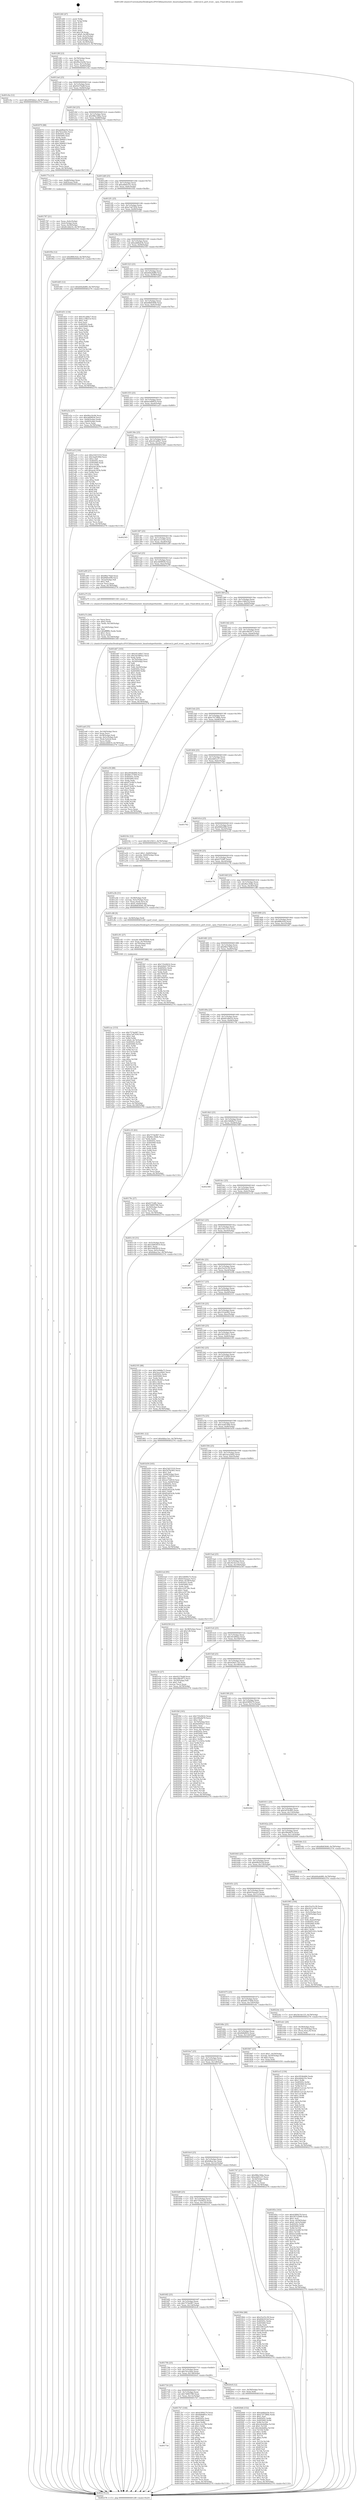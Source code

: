 digraph "0x401260" {
  label = "0x401260 (/mnt/c/Users/mathe/Desktop/tcc/POCII/binaries/extr_linuxtoolsperfuistdio....utilevsel.h_perf_evsel__cpus_Final-ollvm.out::main(0))"
  labelloc = "t"
  node[shape=record]

  Entry [label="",width=0.3,height=0.3,shape=circle,fillcolor=black,style=filled]
  "0x40128f" [label="{
     0x40128f [23]\l
     | [instrs]\l
     &nbsp;&nbsp;0x40128f \<+3\>: mov -0x78(%rbp),%eax\l
     &nbsp;&nbsp;0x401292 \<+2\>: mov %eax,%ecx\l
     &nbsp;&nbsp;0x401294 \<+6\>: sub $0x90a10c94,%ecx\l
     &nbsp;&nbsp;0x40129a \<+3\>: mov %eax,-0x7c(%rbp)\l
     &nbsp;&nbsp;0x40129d \<+3\>: mov %ecx,-0x80(%rbp)\l
     &nbsp;&nbsp;0x4012a0 \<+6\>: je 0000000000401c0a \<main+0x9aa\>\l
  }"]
  "0x401c0a" [label="{
     0x401c0a [12]\l
     | [instrs]\l
     &nbsp;&nbsp;0x401c0a \<+7\>: movl $0x2095b6a1,-0x78(%rbp)\l
     &nbsp;&nbsp;0x401c11 \<+5\>: jmp 0000000000402376 \<main+0x1116\>\l
  }"]
  "0x4012a6" [label="{
     0x4012a6 [25]\l
     | [instrs]\l
     &nbsp;&nbsp;0x4012a6 \<+5\>: jmp 00000000004012ab \<main+0x4b\>\l
     &nbsp;&nbsp;0x4012ab \<+3\>: mov -0x7c(%rbp),%eax\l
     &nbsp;&nbsp;0x4012ae \<+5\>: sub $0x92279a8f,%eax\l
     &nbsp;&nbsp;0x4012b3 \<+6\>: mov %eax,-0x84(%rbp)\l
     &nbsp;&nbsp;0x4012b9 \<+6\>: je 0000000000402070 \<main+0xe10\>\l
  }"]
  Exit [label="",width=0.3,height=0.3,shape=circle,fillcolor=black,style=filled,peripheries=2]
  "0x402070" [label="{
     0x402070 [88]\l
     | [instrs]\l
     &nbsp;&nbsp;0x402070 \<+5\>: mov $0xadd8ab3b,%eax\l
     &nbsp;&nbsp;0x402075 \<+5\>: mov $0x7b1e2fee,%ecx\l
     &nbsp;&nbsp;0x40207a \<+7\>: mov 0x40505c,%edx\l
     &nbsp;&nbsp;0x402081 \<+7\>: mov 0x405060,%esi\l
     &nbsp;&nbsp;0x402088 \<+2\>: mov %edx,%edi\l
     &nbsp;&nbsp;0x40208a \<+6\>: add $0xc3846fc5,%edi\l
     &nbsp;&nbsp;0x402090 \<+3\>: sub $0x1,%edi\l
     &nbsp;&nbsp;0x402093 \<+6\>: sub $0xc3846fc5,%edi\l
     &nbsp;&nbsp;0x402099 \<+3\>: imul %edi,%edx\l
     &nbsp;&nbsp;0x40209c \<+3\>: and $0x1,%edx\l
     &nbsp;&nbsp;0x40209f \<+3\>: cmp $0x0,%edx\l
     &nbsp;&nbsp;0x4020a2 \<+4\>: sete %r8b\l
     &nbsp;&nbsp;0x4020a6 \<+3\>: cmp $0xa,%esi\l
     &nbsp;&nbsp;0x4020a9 \<+4\>: setl %r9b\l
     &nbsp;&nbsp;0x4020ad \<+3\>: mov %r8b,%r10b\l
     &nbsp;&nbsp;0x4020b0 \<+3\>: and %r9b,%r10b\l
     &nbsp;&nbsp;0x4020b3 \<+3\>: xor %r9b,%r8b\l
     &nbsp;&nbsp;0x4020b6 \<+3\>: or %r8b,%r10b\l
     &nbsp;&nbsp;0x4020b9 \<+4\>: test $0x1,%r10b\l
     &nbsp;&nbsp;0x4020bd \<+3\>: cmovne %ecx,%eax\l
     &nbsp;&nbsp;0x4020c0 \<+3\>: mov %eax,-0x78(%rbp)\l
     &nbsp;&nbsp;0x4020c3 \<+5\>: jmp 0000000000402376 \<main+0x1116\>\l
  }"]
  "0x4012bf" [label="{
     0x4012bf [25]\l
     | [instrs]\l
     &nbsp;&nbsp;0x4012bf \<+5\>: jmp 00000000004012c4 \<main+0x64\>\l
     &nbsp;&nbsp;0x4012c4 \<+3\>: mov -0x7c(%rbp),%eax\l
     &nbsp;&nbsp;0x4012c7 \<+5\>: sub $0x98bc584a,%eax\l
     &nbsp;&nbsp;0x4012cc \<+6\>: mov %eax,-0x88(%rbp)\l
     &nbsp;&nbsp;0x4012d2 \<+6\>: je 000000000040177a \<main+0x51a\>\l
  }"]
  "0x4020d4" [label="{
     0x4020d4 [152]\l
     | [instrs]\l
     &nbsp;&nbsp;0x4020d4 \<+5\>: mov $0xadd8ab3b,%ecx\l
     &nbsp;&nbsp;0x4020d9 \<+5\>: mov $0xe7d7386b,%edx\l
     &nbsp;&nbsp;0x4020de \<+3\>: mov $0x1,%sil\l
     &nbsp;&nbsp;0x4020e1 \<+8\>: mov 0x40505c,%r8d\l
     &nbsp;&nbsp;0x4020e9 \<+8\>: mov 0x405060,%r9d\l
     &nbsp;&nbsp;0x4020f1 \<+3\>: mov %r8d,%r10d\l
     &nbsp;&nbsp;0x4020f4 \<+7\>: add $0x2debb8ba,%r10d\l
     &nbsp;&nbsp;0x4020fb \<+4\>: sub $0x1,%r10d\l
     &nbsp;&nbsp;0x4020ff \<+7\>: sub $0x2debb8ba,%r10d\l
     &nbsp;&nbsp;0x402106 \<+4\>: imul %r10d,%r8d\l
     &nbsp;&nbsp;0x40210a \<+4\>: and $0x1,%r8d\l
     &nbsp;&nbsp;0x40210e \<+4\>: cmp $0x0,%r8d\l
     &nbsp;&nbsp;0x402112 \<+4\>: sete %r11b\l
     &nbsp;&nbsp;0x402116 \<+4\>: cmp $0xa,%r9d\l
     &nbsp;&nbsp;0x40211a \<+3\>: setl %bl\l
     &nbsp;&nbsp;0x40211d \<+3\>: mov %r11b,%r14b\l
     &nbsp;&nbsp;0x402120 \<+4\>: xor $0xff,%r14b\l
     &nbsp;&nbsp;0x402124 \<+3\>: mov %bl,%r15b\l
     &nbsp;&nbsp;0x402127 \<+4\>: xor $0xff,%r15b\l
     &nbsp;&nbsp;0x40212b \<+4\>: xor $0x0,%sil\l
     &nbsp;&nbsp;0x40212f \<+3\>: mov %r14b,%r12b\l
     &nbsp;&nbsp;0x402132 \<+4\>: and $0x0,%r12b\l
     &nbsp;&nbsp;0x402136 \<+3\>: and %sil,%r11b\l
     &nbsp;&nbsp;0x402139 \<+3\>: mov %r15b,%r13b\l
     &nbsp;&nbsp;0x40213c \<+4\>: and $0x0,%r13b\l
     &nbsp;&nbsp;0x402140 \<+3\>: and %sil,%bl\l
     &nbsp;&nbsp;0x402143 \<+3\>: or %r11b,%r12b\l
     &nbsp;&nbsp;0x402146 \<+3\>: or %bl,%r13b\l
     &nbsp;&nbsp;0x402149 \<+3\>: xor %r13b,%r12b\l
     &nbsp;&nbsp;0x40214c \<+3\>: or %r15b,%r14b\l
     &nbsp;&nbsp;0x40214f \<+4\>: xor $0xff,%r14b\l
     &nbsp;&nbsp;0x402153 \<+4\>: or $0x0,%sil\l
     &nbsp;&nbsp;0x402157 \<+3\>: and %sil,%r14b\l
     &nbsp;&nbsp;0x40215a \<+3\>: or %r14b,%r12b\l
     &nbsp;&nbsp;0x40215d \<+4\>: test $0x1,%r12b\l
     &nbsp;&nbsp;0x402161 \<+3\>: cmovne %edx,%ecx\l
     &nbsp;&nbsp;0x402164 \<+3\>: mov %ecx,-0x78(%rbp)\l
     &nbsp;&nbsp;0x402167 \<+5\>: jmp 0000000000402376 \<main+0x1116\>\l
  }"]
  "0x40177a" [label="{
     0x40177a [13]\l
     | [instrs]\l
     &nbsp;&nbsp;0x40177a \<+4\>: mov -0x48(%rbp),%rax\l
     &nbsp;&nbsp;0x40177e \<+4\>: mov 0x8(%rax),%rdi\l
     &nbsp;&nbsp;0x401782 \<+5\>: call 0000000000401060 \<atoi@plt\>\l
     | [calls]\l
     &nbsp;&nbsp;0x401060 \{1\} (unknown)\l
  }"]
  "0x4012d8" [label="{
     0x4012d8 [25]\l
     | [instrs]\l
     &nbsp;&nbsp;0x4012d8 \<+5\>: jmp 00000000004012dd \<main+0x7d\>\l
     &nbsp;&nbsp;0x4012dd \<+3\>: mov -0x7c(%rbp),%eax\l
     &nbsp;&nbsp;0x4012e0 \<+5\>: sub $0xa4b6e53c,%eax\l
     &nbsp;&nbsp;0x4012e5 \<+6\>: mov %eax,-0x8c(%rbp)\l
     &nbsp;&nbsp;0x4012eb \<+6\>: je 0000000000401f5b \<main+0xcfb\>\l
  }"]
  "0x401ec5" [label="{
     0x401ec5 [150]\l
     | [instrs]\l
     &nbsp;&nbsp;0x401ec5 \<+5\>: mov $0x2954b484,%edx\l
     &nbsp;&nbsp;0x401eca \<+5\>: mov $0xa4b6e53c,%esi\l
     &nbsp;&nbsp;0x401ecf \<+3\>: mov $0x1,%r8b\l
     &nbsp;&nbsp;0x401ed2 \<+8\>: mov 0x40505c,%r9d\l
     &nbsp;&nbsp;0x401eda \<+8\>: mov 0x405060,%r10d\l
     &nbsp;&nbsp;0x401ee2 \<+3\>: mov %r9d,%r11d\l
     &nbsp;&nbsp;0x401ee5 \<+7\>: sub $0x411a1cae,%r11d\l
     &nbsp;&nbsp;0x401eec \<+4\>: sub $0x1,%r11d\l
     &nbsp;&nbsp;0x401ef0 \<+7\>: add $0x411a1cae,%r11d\l
     &nbsp;&nbsp;0x401ef7 \<+4\>: imul %r11d,%r9d\l
     &nbsp;&nbsp;0x401efb \<+4\>: and $0x1,%r9d\l
     &nbsp;&nbsp;0x401eff \<+4\>: cmp $0x0,%r9d\l
     &nbsp;&nbsp;0x401f03 \<+3\>: sete %bl\l
     &nbsp;&nbsp;0x401f06 \<+4\>: cmp $0xa,%r10d\l
     &nbsp;&nbsp;0x401f0a \<+4\>: setl %r14b\l
     &nbsp;&nbsp;0x401f0e \<+3\>: mov %bl,%r15b\l
     &nbsp;&nbsp;0x401f11 \<+4\>: xor $0xff,%r15b\l
     &nbsp;&nbsp;0x401f15 \<+3\>: mov %r14b,%r12b\l
     &nbsp;&nbsp;0x401f18 \<+4\>: xor $0xff,%r12b\l
     &nbsp;&nbsp;0x401f1c \<+4\>: xor $0x0,%r8b\l
     &nbsp;&nbsp;0x401f20 \<+3\>: mov %r15b,%r13b\l
     &nbsp;&nbsp;0x401f23 \<+4\>: and $0x0,%r13b\l
     &nbsp;&nbsp;0x401f27 \<+3\>: and %r8b,%bl\l
     &nbsp;&nbsp;0x401f2a \<+3\>: mov %r12b,%al\l
     &nbsp;&nbsp;0x401f2d \<+2\>: and $0x0,%al\l
     &nbsp;&nbsp;0x401f2f \<+3\>: and %r8b,%r14b\l
     &nbsp;&nbsp;0x401f32 \<+3\>: or %bl,%r13b\l
     &nbsp;&nbsp;0x401f35 \<+3\>: or %r14b,%al\l
     &nbsp;&nbsp;0x401f38 \<+3\>: xor %al,%r13b\l
     &nbsp;&nbsp;0x401f3b \<+3\>: or %r12b,%r15b\l
     &nbsp;&nbsp;0x401f3e \<+4\>: xor $0xff,%r15b\l
     &nbsp;&nbsp;0x401f42 \<+4\>: or $0x0,%r8b\l
     &nbsp;&nbsp;0x401f46 \<+3\>: and %r8b,%r15b\l
     &nbsp;&nbsp;0x401f49 \<+3\>: or %r15b,%r13b\l
     &nbsp;&nbsp;0x401f4c \<+4\>: test $0x1,%r13b\l
     &nbsp;&nbsp;0x401f50 \<+3\>: cmovne %esi,%edx\l
     &nbsp;&nbsp;0x401f53 \<+3\>: mov %edx,-0x78(%rbp)\l
     &nbsp;&nbsp;0x401f56 \<+5\>: jmp 0000000000402376 \<main+0x1116\>\l
  }"]
  "0x401f5b" [label="{
     0x401f5b [12]\l
     | [instrs]\l
     &nbsp;&nbsp;0x401f5b \<+7\>: movl $0xf8f6c02d,-0x78(%rbp)\l
     &nbsp;&nbsp;0x401f62 \<+5\>: jmp 0000000000402376 \<main+0x1116\>\l
  }"]
  "0x4012f1" [label="{
     0x4012f1 [25]\l
     | [instrs]\l
     &nbsp;&nbsp;0x4012f1 \<+5\>: jmp 00000000004012f6 \<main+0x96\>\l
     &nbsp;&nbsp;0x4012f6 \<+3\>: mov -0x7c(%rbp),%eax\l
     &nbsp;&nbsp;0x4012f9 \<+5\>: sub $0xa7a67456,%eax\l
     &nbsp;&nbsp;0x4012fe \<+6\>: mov %eax,-0x90(%rbp)\l
     &nbsp;&nbsp;0x401304 \<+6\>: je 0000000000401d45 \<main+0xae5\>\l
  }"]
  "0x401cac" [label="{
     0x401cac [153]\l
     | [instrs]\l
     &nbsp;&nbsp;0x401cac \<+5\>: mov $0x757de967,%esi\l
     &nbsp;&nbsp;0x401cb1 \<+5\>: mov $0xa7a67456,%ecx\l
     &nbsp;&nbsp;0x401cb6 \<+2\>: mov $0x1,%dl\l
     &nbsp;&nbsp;0x401cb8 \<+3\>: xor %r8d,%r8d\l
     &nbsp;&nbsp;0x401cbb \<+7\>: movl $0x0,-0x74(%rbp)\l
     &nbsp;&nbsp;0x401cc2 \<+8\>: mov 0x40505c,%r9d\l
     &nbsp;&nbsp;0x401cca \<+8\>: mov 0x405060,%r10d\l
     &nbsp;&nbsp;0x401cd2 \<+4\>: sub $0x1,%r8d\l
     &nbsp;&nbsp;0x401cd6 \<+3\>: mov %r9d,%r11d\l
     &nbsp;&nbsp;0x401cd9 \<+3\>: add %r8d,%r11d\l
     &nbsp;&nbsp;0x401cdc \<+4\>: imul %r11d,%r9d\l
     &nbsp;&nbsp;0x401ce0 \<+4\>: and $0x1,%r9d\l
     &nbsp;&nbsp;0x401ce4 \<+4\>: cmp $0x0,%r9d\l
     &nbsp;&nbsp;0x401ce8 \<+3\>: sete %bl\l
     &nbsp;&nbsp;0x401ceb \<+4\>: cmp $0xa,%r10d\l
     &nbsp;&nbsp;0x401cef \<+4\>: setl %r14b\l
     &nbsp;&nbsp;0x401cf3 \<+3\>: mov %bl,%r15b\l
     &nbsp;&nbsp;0x401cf6 \<+4\>: xor $0xff,%r15b\l
     &nbsp;&nbsp;0x401cfa \<+3\>: mov %r14b,%r12b\l
     &nbsp;&nbsp;0x401cfd \<+4\>: xor $0xff,%r12b\l
     &nbsp;&nbsp;0x401d01 \<+3\>: xor $0x0,%dl\l
     &nbsp;&nbsp;0x401d04 \<+3\>: mov %r15b,%r13b\l
     &nbsp;&nbsp;0x401d07 \<+4\>: and $0x0,%r13b\l
     &nbsp;&nbsp;0x401d0b \<+2\>: and %dl,%bl\l
     &nbsp;&nbsp;0x401d0d \<+3\>: mov %r12b,%dil\l
     &nbsp;&nbsp;0x401d10 \<+4\>: and $0x0,%dil\l
     &nbsp;&nbsp;0x401d14 \<+3\>: and %dl,%r14b\l
     &nbsp;&nbsp;0x401d17 \<+3\>: or %bl,%r13b\l
     &nbsp;&nbsp;0x401d1a \<+3\>: or %r14b,%dil\l
     &nbsp;&nbsp;0x401d1d \<+3\>: xor %dil,%r13b\l
     &nbsp;&nbsp;0x401d20 \<+3\>: or %r12b,%r15b\l
     &nbsp;&nbsp;0x401d23 \<+4\>: xor $0xff,%r15b\l
     &nbsp;&nbsp;0x401d27 \<+3\>: or $0x0,%dl\l
     &nbsp;&nbsp;0x401d2a \<+3\>: and %dl,%r15b\l
     &nbsp;&nbsp;0x401d2d \<+3\>: or %r15b,%r13b\l
     &nbsp;&nbsp;0x401d30 \<+4\>: test $0x1,%r13b\l
     &nbsp;&nbsp;0x401d34 \<+3\>: cmovne %ecx,%esi\l
     &nbsp;&nbsp;0x401d37 \<+3\>: mov %esi,-0x78(%rbp)\l
     &nbsp;&nbsp;0x401d3a \<+6\>: mov %eax,-0x148(%rbp)\l
     &nbsp;&nbsp;0x401d40 \<+5\>: jmp 0000000000402376 \<main+0x1116\>\l
  }"]
  "0x401d45" [label="{
     0x401d45 [12]\l
     | [instrs]\l
     &nbsp;&nbsp;0x401d45 \<+7\>: movl $0xb64a6d80,-0x78(%rbp)\l
     &nbsp;&nbsp;0x401d4c \<+5\>: jmp 0000000000402376 \<main+0x1116\>\l
  }"]
  "0x40130a" [label="{
     0x40130a [25]\l
     | [instrs]\l
     &nbsp;&nbsp;0x40130a \<+5\>: jmp 000000000040130f \<main+0xaf\>\l
     &nbsp;&nbsp;0x40130f \<+3\>: mov -0x7c(%rbp),%eax\l
     &nbsp;&nbsp;0x401312 \<+5\>: sub $0xadd8ab3b,%eax\l
     &nbsp;&nbsp;0x401317 \<+6\>: mov %eax,-0x94(%rbp)\l
     &nbsp;&nbsp;0x40131d \<+6\>: je 0000000000402350 \<main+0x10f0\>\l
  }"]
  "0x401c91" [label="{
     0x401c91 [27]\l
     | [instrs]\l
     &nbsp;&nbsp;0x401c91 \<+10\>: movabs $0x4030b6,%rdi\l
     &nbsp;&nbsp;0x401c9b \<+4\>: mov %rax,-0x70(%rbp)\l
     &nbsp;&nbsp;0x401c9f \<+4\>: mov -0x70(%rbp),%rax\l
     &nbsp;&nbsp;0x401ca3 \<+2\>: mov (%rax),%esi\l
     &nbsp;&nbsp;0x401ca5 \<+2\>: mov $0x0,%al\l
     &nbsp;&nbsp;0x401ca7 \<+5\>: call 0000000000401040 \<printf@plt\>\l
     | [calls]\l
     &nbsp;&nbsp;0x401040 \{1\} (unknown)\l
  }"]
  "0x402350" [label="{
     0x402350\l
  }", style=dashed]
  "0x401323" [label="{
     0x401323 [25]\l
     | [instrs]\l
     &nbsp;&nbsp;0x401323 \<+5\>: jmp 0000000000401328 \<main+0xc8\>\l
     &nbsp;&nbsp;0x401328 \<+3\>: mov -0x7c(%rbp),%eax\l
     &nbsp;&nbsp;0x40132b \<+5\>: sub $0xb64a6d80,%eax\l
     &nbsp;&nbsp;0x401330 \<+6\>: mov %eax,-0x98(%rbp)\l
     &nbsp;&nbsp;0x401336 \<+6\>: je 0000000000401d51 \<main+0xaf1\>\l
  }"]
  "0x401aa6" [label="{
     0x401aa6 [35]\l
     | [instrs]\l
     &nbsp;&nbsp;0x401aa6 \<+6\>: mov -0x144(%rbp),%ecx\l
     &nbsp;&nbsp;0x401aac \<+3\>: imul %eax,%ecx\l
     &nbsp;&nbsp;0x401aaf \<+4\>: mov -0x58(%rbp),%rdi\l
     &nbsp;&nbsp;0x401ab3 \<+4\>: movslq -0x5c(%rbp),%r8\l
     &nbsp;&nbsp;0x401ab7 \<+4\>: mov (%rdi,%r8,8),%rdi\l
     &nbsp;&nbsp;0x401abb \<+2\>: mov %ecx,(%rdi)\l
     &nbsp;&nbsp;0x401abd \<+7\>: movl $0xbce66819,-0x78(%rbp)\l
     &nbsp;&nbsp;0x401ac4 \<+5\>: jmp 0000000000402376 \<main+0x1116\>\l
  }"]
  "0x401d51" [label="{
     0x401d51 [134]\l
     | [instrs]\l
     &nbsp;&nbsp;0x401d51 \<+5\>: mov $0xc61a68a7,%eax\l
     &nbsp;&nbsp;0x401d56 \<+5\>: mov $0xcc18621d,%ecx\l
     &nbsp;&nbsp;0x401d5b \<+2\>: mov $0x1,%dl\l
     &nbsp;&nbsp;0x401d5d \<+2\>: xor %esi,%esi\l
     &nbsp;&nbsp;0x401d5f \<+7\>: mov 0x40505c,%edi\l
     &nbsp;&nbsp;0x401d66 \<+8\>: mov 0x405060,%r8d\l
     &nbsp;&nbsp;0x401d6e \<+3\>: sub $0x1,%esi\l
     &nbsp;&nbsp;0x401d71 \<+3\>: mov %edi,%r9d\l
     &nbsp;&nbsp;0x401d74 \<+3\>: add %esi,%r9d\l
     &nbsp;&nbsp;0x401d77 \<+4\>: imul %r9d,%edi\l
     &nbsp;&nbsp;0x401d7b \<+3\>: and $0x1,%edi\l
     &nbsp;&nbsp;0x401d7e \<+3\>: cmp $0x0,%edi\l
     &nbsp;&nbsp;0x401d81 \<+4\>: sete %r10b\l
     &nbsp;&nbsp;0x401d85 \<+4\>: cmp $0xa,%r8d\l
     &nbsp;&nbsp;0x401d89 \<+4\>: setl %r11b\l
     &nbsp;&nbsp;0x401d8d \<+3\>: mov %r10b,%bl\l
     &nbsp;&nbsp;0x401d90 \<+3\>: xor $0xff,%bl\l
     &nbsp;&nbsp;0x401d93 \<+3\>: mov %r11b,%r14b\l
     &nbsp;&nbsp;0x401d96 \<+4\>: xor $0xff,%r14b\l
     &nbsp;&nbsp;0x401d9a \<+3\>: xor $0x1,%dl\l
     &nbsp;&nbsp;0x401d9d \<+3\>: mov %bl,%r15b\l
     &nbsp;&nbsp;0x401da0 \<+4\>: and $0xff,%r15b\l
     &nbsp;&nbsp;0x401da4 \<+3\>: and %dl,%r10b\l
     &nbsp;&nbsp;0x401da7 \<+3\>: mov %r14b,%r12b\l
     &nbsp;&nbsp;0x401daa \<+4\>: and $0xff,%r12b\l
     &nbsp;&nbsp;0x401dae \<+3\>: and %dl,%r11b\l
     &nbsp;&nbsp;0x401db1 \<+3\>: or %r10b,%r15b\l
     &nbsp;&nbsp;0x401db4 \<+3\>: or %r11b,%r12b\l
     &nbsp;&nbsp;0x401db7 \<+3\>: xor %r12b,%r15b\l
     &nbsp;&nbsp;0x401dba \<+3\>: or %r14b,%bl\l
     &nbsp;&nbsp;0x401dbd \<+3\>: xor $0xff,%bl\l
     &nbsp;&nbsp;0x401dc0 \<+3\>: or $0x1,%dl\l
     &nbsp;&nbsp;0x401dc3 \<+2\>: and %dl,%bl\l
     &nbsp;&nbsp;0x401dc5 \<+3\>: or %bl,%r15b\l
     &nbsp;&nbsp;0x401dc8 \<+4\>: test $0x1,%r15b\l
     &nbsp;&nbsp;0x401dcc \<+3\>: cmovne %ecx,%eax\l
     &nbsp;&nbsp;0x401dcf \<+3\>: mov %eax,-0x78(%rbp)\l
     &nbsp;&nbsp;0x401dd2 \<+5\>: jmp 0000000000402376 \<main+0x1116\>\l
  }"]
  "0x40133c" [label="{
     0x40133c [25]\l
     | [instrs]\l
     &nbsp;&nbsp;0x40133c \<+5\>: jmp 0000000000401341 \<main+0xe1\>\l
     &nbsp;&nbsp;0x401341 \<+3\>: mov -0x7c(%rbp),%eax\l
     &nbsp;&nbsp;0x401344 \<+5\>: sub $0xb8b83646,%eax\l
     &nbsp;&nbsp;0x401349 \<+6\>: mov %eax,-0x9c(%rbp)\l
     &nbsp;&nbsp;0x40134f \<+6\>: je 0000000000401a5a \<main+0x7fa\>\l
  }"]
  "0x401a7a" [label="{
     0x401a7a [44]\l
     | [instrs]\l
     &nbsp;&nbsp;0x401a7a \<+2\>: xor %ecx,%ecx\l
     &nbsp;&nbsp;0x401a7c \<+5\>: mov $0x2,%edx\l
     &nbsp;&nbsp;0x401a81 \<+6\>: mov %edx,-0x140(%rbp)\l
     &nbsp;&nbsp;0x401a87 \<+1\>: cltd\l
     &nbsp;&nbsp;0x401a88 \<+6\>: mov -0x140(%rbp),%esi\l
     &nbsp;&nbsp;0x401a8e \<+2\>: idiv %esi\l
     &nbsp;&nbsp;0x401a90 \<+6\>: imul $0xfffffffe,%edx,%edx\l
     &nbsp;&nbsp;0x401a96 \<+3\>: sub $0x1,%ecx\l
     &nbsp;&nbsp;0x401a99 \<+2\>: sub %ecx,%edx\l
     &nbsp;&nbsp;0x401a9b \<+6\>: mov %edx,-0x144(%rbp)\l
     &nbsp;&nbsp;0x401aa1 \<+5\>: call 0000000000401160 \<next_i\>\l
     | [calls]\l
     &nbsp;&nbsp;0x401160 \{1\} (/mnt/c/Users/mathe/Desktop/tcc/POCII/binaries/extr_linuxtoolsperfuistdio....utilevsel.h_perf_evsel__cpus_Final-ollvm.out::next_i)\l
  }"]
  "0x401a5a" [label="{
     0x401a5a [27]\l
     | [instrs]\l
     &nbsp;&nbsp;0x401a5a \<+5\>: mov $0x90a10c94,%eax\l
     &nbsp;&nbsp;0x401a5f \<+5\>: mov $0xcb69f026,%ecx\l
     &nbsp;&nbsp;0x401a64 \<+3\>: mov -0x64(%rbp),%edx\l
     &nbsp;&nbsp;0x401a67 \<+3\>: cmp -0x60(%rbp),%edx\l
     &nbsp;&nbsp;0x401a6a \<+3\>: cmovl %ecx,%eax\l
     &nbsp;&nbsp;0x401a6d \<+3\>: mov %eax,-0x78(%rbp)\l
     &nbsp;&nbsp;0x401a70 \<+5\>: jmp 0000000000402376 \<main+0x1116\>\l
  }"]
  "0x401355" [label="{
     0x401355 [25]\l
     | [instrs]\l
     &nbsp;&nbsp;0x401355 \<+5\>: jmp 000000000040135a \<main+0xfa\>\l
     &nbsp;&nbsp;0x40135a \<+3\>: mov -0x7c(%rbp),%eax\l
     &nbsp;&nbsp;0x40135d \<+5\>: sub $0xbce66819,%eax\l
     &nbsp;&nbsp;0x401362 \<+6\>: mov %eax,-0xa0(%rbp)\l
     &nbsp;&nbsp;0x401368 \<+6\>: je 0000000000401ac9 \<main+0x869\>\l
  }"]
  "0x401a3b" [label="{
     0x401a3b [31]\l
     | [instrs]\l
     &nbsp;&nbsp;0x401a3b \<+4\>: mov -0x58(%rbp),%rdi\l
     &nbsp;&nbsp;0x401a3f \<+4\>: movslq -0x5c(%rbp),%rcx\l
     &nbsp;&nbsp;0x401a43 \<+4\>: mov %rax,(%rdi,%rcx,8)\l
     &nbsp;&nbsp;0x401a47 \<+7\>: movl $0x0,-0x64(%rbp)\l
     &nbsp;&nbsp;0x401a4e \<+7\>: movl $0xb8b83646,-0x78(%rbp)\l
     &nbsp;&nbsp;0x401a55 \<+5\>: jmp 0000000000402376 \<main+0x1116\>\l
  }"]
  "0x401ac9" [label="{
     0x401ac9 [144]\l
     | [instrs]\l
     &nbsp;&nbsp;0x401ac9 \<+5\>: mov $0x23d15310,%eax\l
     &nbsp;&nbsp;0x401ace \<+5\>: mov $0x3aa8199d,%ecx\l
     &nbsp;&nbsp;0x401ad3 \<+2\>: mov $0x1,%dl\l
     &nbsp;&nbsp;0x401ad5 \<+7\>: mov 0x40505c,%esi\l
     &nbsp;&nbsp;0x401adc \<+7\>: mov 0x405060,%edi\l
     &nbsp;&nbsp;0x401ae3 \<+3\>: mov %esi,%r8d\l
     &nbsp;&nbsp;0x401ae6 \<+7\>: sub $0xae4c303b,%r8d\l
     &nbsp;&nbsp;0x401aed \<+4\>: sub $0x1,%r8d\l
     &nbsp;&nbsp;0x401af1 \<+7\>: add $0xae4c303b,%r8d\l
     &nbsp;&nbsp;0x401af8 \<+4\>: imul %r8d,%esi\l
     &nbsp;&nbsp;0x401afc \<+3\>: and $0x1,%esi\l
     &nbsp;&nbsp;0x401aff \<+3\>: cmp $0x0,%esi\l
     &nbsp;&nbsp;0x401b02 \<+4\>: sete %r9b\l
     &nbsp;&nbsp;0x401b06 \<+3\>: cmp $0xa,%edi\l
     &nbsp;&nbsp;0x401b09 \<+4\>: setl %r10b\l
     &nbsp;&nbsp;0x401b0d \<+3\>: mov %r9b,%r11b\l
     &nbsp;&nbsp;0x401b10 \<+4\>: xor $0xff,%r11b\l
     &nbsp;&nbsp;0x401b14 \<+3\>: mov %r10b,%bl\l
     &nbsp;&nbsp;0x401b17 \<+3\>: xor $0xff,%bl\l
     &nbsp;&nbsp;0x401b1a \<+3\>: xor $0x0,%dl\l
     &nbsp;&nbsp;0x401b1d \<+3\>: mov %r11b,%r14b\l
     &nbsp;&nbsp;0x401b20 \<+4\>: and $0x0,%r14b\l
     &nbsp;&nbsp;0x401b24 \<+3\>: and %dl,%r9b\l
     &nbsp;&nbsp;0x401b27 \<+3\>: mov %bl,%r15b\l
     &nbsp;&nbsp;0x401b2a \<+4\>: and $0x0,%r15b\l
     &nbsp;&nbsp;0x401b2e \<+3\>: and %dl,%r10b\l
     &nbsp;&nbsp;0x401b31 \<+3\>: or %r9b,%r14b\l
     &nbsp;&nbsp;0x401b34 \<+3\>: or %r10b,%r15b\l
     &nbsp;&nbsp;0x401b37 \<+3\>: xor %r15b,%r14b\l
     &nbsp;&nbsp;0x401b3a \<+3\>: or %bl,%r11b\l
     &nbsp;&nbsp;0x401b3d \<+4\>: xor $0xff,%r11b\l
     &nbsp;&nbsp;0x401b41 \<+3\>: or $0x0,%dl\l
     &nbsp;&nbsp;0x401b44 \<+3\>: and %dl,%r11b\l
     &nbsp;&nbsp;0x401b47 \<+3\>: or %r11b,%r14b\l
     &nbsp;&nbsp;0x401b4a \<+4\>: test $0x1,%r14b\l
     &nbsp;&nbsp;0x401b4e \<+3\>: cmovne %ecx,%eax\l
     &nbsp;&nbsp;0x401b51 \<+3\>: mov %eax,-0x78(%rbp)\l
     &nbsp;&nbsp;0x401b54 \<+5\>: jmp 0000000000402376 \<main+0x1116\>\l
  }"]
  "0x40136e" [label="{
     0x40136e [25]\l
     | [instrs]\l
     &nbsp;&nbsp;0x40136e \<+5\>: jmp 0000000000401373 \<main+0x113\>\l
     &nbsp;&nbsp;0x401373 \<+3\>: mov -0x7c(%rbp),%eax\l
     &nbsp;&nbsp;0x401376 \<+5\>: sub $0xc61a68a7,%eax\l
     &nbsp;&nbsp;0x40137b \<+6\>: mov %eax,-0xa4(%rbp)\l
     &nbsp;&nbsp;0x401381 \<+6\>: je 0000000000402305 \<main+0x10a5\>\l
  }"]
  "0x40185e" [label="{
     0x40185e [163]\l
     | [instrs]\l
     &nbsp;&nbsp;0x40185e \<+5\>: mov $0x43f99279,%ecx\l
     &nbsp;&nbsp;0x401863 \<+5\>: mov $0x39723099,%edx\l
     &nbsp;&nbsp;0x401868 \<+3\>: mov $0x1,%sil\l
     &nbsp;&nbsp;0x40186b \<+4\>: mov %rax,-0x58(%rbp)\l
     &nbsp;&nbsp;0x40186f \<+7\>: movl $0x0,-0x5c(%rbp)\l
     &nbsp;&nbsp;0x401876 \<+8\>: mov 0x40505c,%r8d\l
     &nbsp;&nbsp;0x40187e \<+8\>: mov 0x405060,%r9d\l
     &nbsp;&nbsp;0x401886 \<+3\>: mov %r8d,%r10d\l
     &nbsp;&nbsp;0x401889 \<+7\>: add $0xfce3edd6,%r10d\l
     &nbsp;&nbsp;0x401890 \<+4\>: sub $0x1,%r10d\l
     &nbsp;&nbsp;0x401894 \<+7\>: sub $0xfce3edd6,%r10d\l
     &nbsp;&nbsp;0x40189b \<+4\>: imul %r10d,%r8d\l
     &nbsp;&nbsp;0x40189f \<+4\>: and $0x1,%r8d\l
     &nbsp;&nbsp;0x4018a3 \<+4\>: cmp $0x0,%r8d\l
     &nbsp;&nbsp;0x4018a7 \<+4\>: sete %r11b\l
     &nbsp;&nbsp;0x4018ab \<+4\>: cmp $0xa,%r9d\l
     &nbsp;&nbsp;0x4018af \<+3\>: setl %bl\l
     &nbsp;&nbsp;0x4018b2 \<+3\>: mov %r11b,%r14b\l
     &nbsp;&nbsp;0x4018b5 \<+4\>: xor $0xff,%r14b\l
     &nbsp;&nbsp;0x4018b9 \<+3\>: mov %bl,%r15b\l
     &nbsp;&nbsp;0x4018bc \<+4\>: xor $0xff,%r15b\l
     &nbsp;&nbsp;0x4018c0 \<+4\>: xor $0x1,%sil\l
     &nbsp;&nbsp;0x4018c4 \<+3\>: mov %r14b,%r12b\l
     &nbsp;&nbsp;0x4018c7 \<+4\>: and $0xff,%r12b\l
     &nbsp;&nbsp;0x4018cb \<+3\>: and %sil,%r11b\l
     &nbsp;&nbsp;0x4018ce \<+3\>: mov %r15b,%r13b\l
     &nbsp;&nbsp;0x4018d1 \<+4\>: and $0xff,%r13b\l
     &nbsp;&nbsp;0x4018d5 \<+3\>: and %sil,%bl\l
     &nbsp;&nbsp;0x4018d8 \<+3\>: or %r11b,%r12b\l
     &nbsp;&nbsp;0x4018db \<+3\>: or %bl,%r13b\l
     &nbsp;&nbsp;0x4018de \<+3\>: xor %r13b,%r12b\l
     &nbsp;&nbsp;0x4018e1 \<+3\>: or %r15b,%r14b\l
     &nbsp;&nbsp;0x4018e4 \<+4\>: xor $0xff,%r14b\l
     &nbsp;&nbsp;0x4018e8 \<+4\>: or $0x1,%sil\l
     &nbsp;&nbsp;0x4018ec \<+3\>: and %sil,%r14b\l
     &nbsp;&nbsp;0x4018ef \<+3\>: or %r14b,%r12b\l
     &nbsp;&nbsp;0x4018f2 \<+4\>: test $0x1,%r12b\l
     &nbsp;&nbsp;0x4018f6 \<+3\>: cmovne %edx,%ecx\l
     &nbsp;&nbsp;0x4018f9 \<+3\>: mov %ecx,-0x78(%rbp)\l
     &nbsp;&nbsp;0x4018fc \<+5\>: jmp 0000000000402376 \<main+0x1116\>\l
  }"]
  "0x402305" [label="{
     0x402305\l
  }", style=dashed]
  "0x401387" [label="{
     0x401387 [25]\l
     | [instrs]\l
     &nbsp;&nbsp;0x401387 \<+5\>: jmp 000000000040138c \<main+0x12c\>\l
     &nbsp;&nbsp;0x40138c \<+3\>: mov -0x7c(%rbp),%eax\l
     &nbsp;&nbsp;0x40138f \<+5\>: sub $0xcb11e542,%eax\l
     &nbsp;&nbsp;0x401394 \<+6\>: mov %eax,-0xa8(%rbp)\l
     &nbsp;&nbsp;0x40139a \<+6\>: je 0000000000401a09 \<main+0x7a9\>\l
  }"]
  "0x40173d" [label="{
     0x40173d\l
  }", style=dashed]
  "0x401a09" [label="{
     0x401a09 [27]\l
     | [instrs]\l
     &nbsp;&nbsp;0x401a09 \<+5\>: mov $0xf9b278a8,%eax\l
     &nbsp;&nbsp;0x401a0e \<+5\>: mov $0xf060e498,%ecx\l
     &nbsp;&nbsp;0x401a13 \<+3\>: mov -0x2a(%rbp),%dl\l
     &nbsp;&nbsp;0x401a16 \<+3\>: test $0x1,%dl\l
     &nbsp;&nbsp;0x401a19 \<+3\>: cmovne %ecx,%eax\l
     &nbsp;&nbsp;0x401a1c \<+3\>: mov %eax,-0x78(%rbp)\l
     &nbsp;&nbsp;0x401a1f \<+5\>: jmp 0000000000402376 \<main+0x1116\>\l
  }"]
  "0x4013a0" [label="{
     0x4013a0 [25]\l
     | [instrs]\l
     &nbsp;&nbsp;0x4013a0 \<+5\>: jmp 00000000004013a5 \<main+0x145\>\l
     &nbsp;&nbsp;0x4013a5 \<+3\>: mov -0x7c(%rbp),%eax\l
     &nbsp;&nbsp;0x4013a8 \<+5\>: sub $0xcb69f026,%eax\l
     &nbsp;&nbsp;0x4013ad \<+6\>: mov %eax,-0xac(%rbp)\l
     &nbsp;&nbsp;0x4013b3 \<+6\>: je 0000000000401a75 \<main+0x815\>\l
  }"]
  "0x4017b7" [label="{
     0x4017b7 [144]\l
     | [instrs]\l
     &nbsp;&nbsp;0x4017b7 \<+5\>: mov $0x43f99279,%eax\l
     &nbsp;&nbsp;0x4017bc \<+5\>: mov $0x6b8df63c,%ecx\l
     &nbsp;&nbsp;0x4017c1 \<+2\>: mov $0x1,%dl\l
     &nbsp;&nbsp;0x4017c3 \<+7\>: mov 0x40505c,%esi\l
     &nbsp;&nbsp;0x4017ca \<+7\>: mov 0x405060,%edi\l
     &nbsp;&nbsp;0x4017d1 \<+3\>: mov %esi,%r8d\l
     &nbsp;&nbsp;0x4017d4 \<+7\>: add $0xccc2a799,%r8d\l
     &nbsp;&nbsp;0x4017db \<+4\>: sub $0x1,%r8d\l
     &nbsp;&nbsp;0x4017df \<+7\>: sub $0xccc2a799,%r8d\l
     &nbsp;&nbsp;0x4017e6 \<+4\>: imul %r8d,%esi\l
     &nbsp;&nbsp;0x4017ea \<+3\>: and $0x1,%esi\l
     &nbsp;&nbsp;0x4017ed \<+3\>: cmp $0x0,%esi\l
     &nbsp;&nbsp;0x4017f0 \<+4\>: sete %r9b\l
     &nbsp;&nbsp;0x4017f4 \<+3\>: cmp $0xa,%edi\l
     &nbsp;&nbsp;0x4017f7 \<+4\>: setl %r10b\l
     &nbsp;&nbsp;0x4017fb \<+3\>: mov %r9b,%r11b\l
     &nbsp;&nbsp;0x4017fe \<+4\>: xor $0xff,%r11b\l
     &nbsp;&nbsp;0x401802 \<+3\>: mov %r10b,%bl\l
     &nbsp;&nbsp;0x401805 \<+3\>: xor $0xff,%bl\l
     &nbsp;&nbsp;0x401808 \<+3\>: xor $0x0,%dl\l
     &nbsp;&nbsp;0x40180b \<+3\>: mov %r11b,%r14b\l
     &nbsp;&nbsp;0x40180e \<+4\>: and $0x0,%r14b\l
     &nbsp;&nbsp;0x401812 \<+3\>: and %dl,%r9b\l
     &nbsp;&nbsp;0x401815 \<+3\>: mov %bl,%r15b\l
     &nbsp;&nbsp;0x401818 \<+4\>: and $0x0,%r15b\l
     &nbsp;&nbsp;0x40181c \<+3\>: and %dl,%r10b\l
     &nbsp;&nbsp;0x40181f \<+3\>: or %r9b,%r14b\l
     &nbsp;&nbsp;0x401822 \<+3\>: or %r10b,%r15b\l
     &nbsp;&nbsp;0x401825 \<+3\>: xor %r15b,%r14b\l
     &nbsp;&nbsp;0x401828 \<+3\>: or %bl,%r11b\l
     &nbsp;&nbsp;0x40182b \<+4\>: xor $0xff,%r11b\l
     &nbsp;&nbsp;0x40182f \<+3\>: or $0x0,%dl\l
     &nbsp;&nbsp;0x401832 \<+3\>: and %dl,%r11b\l
     &nbsp;&nbsp;0x401835 \<+3\>: or %r11b,%r14b\l
     &nbsp;&nbsp;0x401838 \<+4\>: test $0x1,%r14b\l
     &nbsp;&nbsp;0x40183c \<+3\>: cmovne %ecx,%eax\l
     &nbsp;&nbsp;0x40183f \<+3\>: mov %eax,-0x78(%rbp)\l
     &nbsp;&nbsp;0x401842 \<+5\>: jmp 0000000000402376 \<main+0x1116\>\l
  }"]
  "0x401a75" [label="{
     0x401a75 [5]\l
     | [instrs]\l
     &nbsp;&nbsp;0x401a75 \<+5\>: call 0000000000401160 \<next_i\>\l
     | [calls]\l
     &nbsp;&nbsp;0x401160 \{1\} (/mnt/c/Users/mathe/Desktop/tcc/POCII/binaries/extr_linuxtoolsperfuistdio....utilevsel.h_perf_evsel__cpus_Final-ollvm.out::next_i)\l
  }"]
  "0x4013b9" [label="{
     0x4013b9 [25]\l
     | [instrs]\l
     &nbsp;&nbsp;0x4013b9 \<+5\>: jmp 00000000004013be \<main+0x15e\>\l
     &nbsp;&nbsp;0x4013be \<+3\>: mov -0x7c(%rbp),%eax\l
     &nbsp;&nbsp;0x4013c1 \<+5\>: sub $0xcc18621d,%eax\l
     &nbsp;&nbsp;0x4013c6 \<+6\>: mov %eax,-0xb0(%rbp)\l
     &nbsp;&nbsp;0x4013cc \<+6\>: je 0000000000401dd7 \<main+0xb77\>\l
  }"]
  "0x401724" [label="{
     0x401724 [25]\l
     | [instrs]\l
     &nbsp;&nbsp;0x401724 \<+5\>: jmp 0000000000401729 \<main+0x4c9\>\l
     &nbsp;&nbsp;0x401729 \<+3\>: mov -0x7c(%rbp),%eax\l
     &nbsp;&nbsp;0x40172c \<+5\>: sub $0x7d083788,%eax\l
     &nbsp;&nbsp;0x401731 \<+6\>: mov %eax,-0x13c(%rbp)\l
     &nbsp;&nbsp;0x401737 \<+6\>: je 00000000004017b7 \<main+0x557\>\l
  }"]
  "0x401dd7" [label="{
     0x401dd7 [103]\l
     | [instrs]\l
     &nbsp;&nbsp;0x401dd7 \<+5\>: mov $0xc61a68a7,%eax\l
     &nbsp;&nbsp;0x401ddc \<+5\>: mov $0x3d1d69a2,%ecx\l
     &nbsp;&nbsp;0x401de1 \<+2\>: xor %edx,%edx\l
     &nbsp;&nbsp;0x401de3 \<+3\>: mov -0x74(%rbp),%esi\l
     &nbsp;&nbsp;0x401de6 \<+3\>: cmp -0x50(%rbp),%esi\l
     &nbsp;&nbsp;0x401de9 \<+4\>: setl %dil\l
     &nbsp;&nbsp;0x401ded \<+4\>: and $0x1,%dil\l
     &nbsp;&nbsp;0x401df1 \<+4\>: mov %dil,-0x29(%rbp)\l
     &nbsp;&nbsp;0x401df5 \<+7\>: mov 0x40505c,%esi\l
     &nbsp;&nbsp;0x401dfc \<+8\>: mov 0x405060,%r8d\l
     &nbsp;&nbsp;0x401e04 \<+3\>: sub $0x1,%edx\l
     &nbsp;&nbsp;0x401e07 \<+3\>: mov %esi,%r9d\l
     &nbsp;&nbsp;0x401e0a \<+3\>: add %edx,%r9d\l
     &nbsp;&nbsp;0x401e0d \<+4\>: imul %r9d,%esi\l
     &nbsp;&nbsp;0x401e11 \<+3\>: and $0x1,%esi\l
     &nbsp;&nbsp;0x401e14 \<+3\>: cmp $0x0,%esi\l
     &nbsp;&nbsp;0x401e17 \<+4\>: sete %dil\l
     &nbsp;&nbsp;0x401e1b \<+4\>: cmp $0xa,%r8d\l
     &nbsp;&nbsp;0x401e1f \<+4\>: setl %r10b\l
     &nbsp;&nbsp;0x401e23 \<+3\>: mov %dil,%r11b\l
     &nbsp;&nbsp;0x401e26 \<+3\>: and %r10b,%r11b\l
     &nbsp;&nbsp;0x401e29 \<+3\>: xor %r10b,%dil\l
     &nbsp;&nbsp;0x401e2c \<+3\>: or %dil,%r11b\l
     &nbsp;&nbsp;0x401e2f \<+4\>: test $0x1,%r11b\l
     &nbsp;&nbsp;0x401e33 \<+3\>: cmovne %ecx,%eax\l
     &nbsp;&nbsp;0x401e36 \<+3\>: mov %eax,-0x78(%rbp)\l
     &nbsp;&nbsp;0x401e39 \<+5\>: jmp 0000000000402376 \<main+0x1116\>\l
  }"]
  "0x4013d2" [label="{
     0x4013d2 [25]\l
     | [instrs]\l
     &nbsp;&nbsp;0x4013d2 \<+5\>: jmp 00000000004013d7 \<main+0x177\>\l
     &nbsp;&nbsp;0x4013d7 \<+3\>: mov -0x7c(%rbp),%eax\l
     &nbsp;&nbsp;0x4013da \<+5\>: sub $0xcf463973,%eax\l
     &nbsp;&nbsp;0x4013df \<+6\>: mov %eax,-0xb4(%rbp)\l
     &nbsp;&nbsp;0x4013e5 \<+6\>: je 0000000000401e59 \<main+0xbf9\>\l
  }"]
  "0x4020c8" [label="{
     0x4020c8 [12]\l
     | [instrs]\l
     &nbsp;&nbsp;0x4020c8 \<+4\>: mov -0x58(%rbp),%rax\l
     &nbsp;&nbsp;0x4020cc \<+3\>: mov %rax,%rdi\l
     &nbsp;&nbsp;0x4020cf \<+5\>: call 0000000000401030 \<free@plt\>\l
     | [calls]\l
     &nbsp;&nbsp;0x401030 \{1\} (unknown)\l
  }"]
  "0x401e59" [label="{
     0x401e59 [88]\l
     | [instrs]\l
     &nbsp;&nbsp;0x401e59 \<+5\>: mov $0x2954b484,%eax\l
     &nbsp;&nbsp;0x401e5e \<+5\>: mov $0x6813749d,%ecx\l
     &nbsp;&nbsp;0x401e63 \<+7\>: mov 0x40505c,%edx\l
     &nbsp;&nbsp;0x401e6a \<+7\>: mov 0x405060,%esi\l
     &nbsp;&nbsp;0x401e71 \<+2\>: mov %edx,%edi\l
     &nbsp;&nbsp;0x401e73 \<+6\>: add $0x972c6b7e,%edi\l
     &nbsp;&nbsp;0x401e79 \<+3\>: sub $0x1,%edi\l
     &nbsp;&nbsp;0x401e7c \<+6\>: sub $0x972c6b7e,%edi\l
     &nbsp;&nbsp;0x401e82 \<+3\>: imul %edi,%edx\l
     &nbsp;&nbsp;0x401e85 \<+3\>: and $0x1,%edx\l
     &nbsp;&nbsp;0x401e88 \<+3\>: cmp $0x0,%edx\l
     &nbsp;&nbsp;0x401e8b \<+4\>: sete %r8b\l
     &nbsp;&nbsp;0x401e8f \<+3\>: cmp $0xa,%esi\l
     &nbsp;&nbsp;0x401e92 \<+4\>: setl %r9b\l
     &nbsp;&nbsp;0x401e96 \<+3\>: mov %r8b,%r10b\l
     &nbsp;&nbsp;0x401e99 \<+3\>: and %r9b,%r10b\l
     &nbsp;&nbsp;0x401e9c \<+3\>: xor %r9b,%r8b\l
     &nbsp;&nbsp;0x401e9f \<+3\>: or %r8b,%r10b\l
     &nbsp;&nbsp;0x401ea2 \<+4\>: test $0x1,%r10b\l
     &nbsp;&nbsp;0x401ea6 \<+3\>: cmovne %ecx,%eax\l
     &nbsp;&nbsp;0x401ea9 \<+3\>: mov %eax,-0x78(%rbp)\l
     &nbsp;&nbsp;0x401eac \<+5\>: jmp 0000000000402376 \<main+0x1116\>\l
  }"]
  "0x4013eb" [label="{
     0x4013eb [25]\l
     | [instrs]\l
     &nbsp;&nbsp;0x4013eb \<+5\>: jmp 00000000004013f0 \<main+0x190\>\l
     &nbsp;&nbsp;0x4013f0 \<+3\>: mov -0x7c(%rbp),%eax\l
     &nbsp;&nbsp;0x4013f3 \<+5\>: sub $0xe7d7386b,%eax\l
     &nbsp;&nbsp;0x4013f8 \<+6\>: mov %eax,-0xb8(%rbp)\l
     &nbsp;&nbsp;0x4013fe \<+6\>: je 000000000040216c \<main+0xf0c\>\l
  }"]
  "0x40170b" [label="{
     0x40170b [25]\l
     | [instrs]\l
     &nbsp;&nbsp;0x40170b \<+5\>: jmp 0000000000401710 \<main+0x4b0\>\l
     &nbsp;&nbsp;0x401710 \<+3\>: mov -0x7c(%rbp),%eax\l
     &nbsp;&nbsp;0x401713 \<+5\>: sub $0x7b1e2fee,%eax\l
     &nbsp;&nbsp;0x401718 \<+6\>: mov %eax,-0x138(%rbp)\l
     &nbsp;&nbsp;0x40171e \<+6\>: je 00000000004020c8 \<main+0xe68\>\l
  }"]
  "0x40216c" [label="{
     0x40216c [12]\l
     | [instrs]\l
     &nbsp;&nbsp;0x40216c \<+7\>: movl $0x34125611,-0x78(%rbp)\l
     &nbsp;&nbsp;0x402173 \<+5\>: jmp 0000000000402376 \<main+0x1116\>\l
  }"]
  "0x401404" [label="{
     0x401404 [25]\l
     | [instrs]\l
     &nbsp;&nbsp;0x401404 \<+5\>: jmp 0000000000401409 \<main+0x1a9\>\l
     &nbsp;&nbsp;0x401409 \<+3\>: mov -0x7c(%rbp),%eax\l
     &nbsp;&nbsp;0x40140c \<+5\>: sub $0xeddf1e37,%eax\l
     &nbsp;&nbsp;0x401411 \<+6\>: mov %eax,-0xbc(%rbp)\l
     &nbsp;&nbsp;0x401417 \<+6\>: je 0000000000401762 \<main+0x502\>\l
  }"]
  "0x4022c8" [label="{
     0x4022c8\l
  }", style=dashed]
  "0x401762" [label="{
     0x401762\l
  }", style=dashed]
  "0x40141d" [label="{
     0x40141d [25]\l
     | [instrs]\l
     &nbsp;&nbsp;0x40141d \<+5\>: jmp 0000000000401422 \<main+0x1c2\>\l
     &nbsp;&nbsp;0x401422 \<+3\>: mov -0x7c(%rbp),%eax\l
     &nbsp;&nbsp;0x401425 \<+5\>: sub $0xf060e498,%eax\l
     &nbsp;&nbsp;0x40142a \<+6\>: mov %eax,-0xc0(%rbp)\l
     &nbsp;&nbsp;0x401430 \<+6\>: je 0000000000401a24 \<main+0x7c4\>\l
  }"]
  "0x4016f2" [label="{
     0x4016f2 [25]\l
     | [instrs]\l
     &nbsp;&nbsp;0x4016f2 \<+5\>: jmp 00000000004016f7 \<main+0x497\>\l
     &nbsp;&nbsp;0x4016f7 \<+3\>: mov -0x7c(%rbp),%eax\l
     &nbsp;&nbsp;0x4016fa \<+5\>: sub $0x757de967,%eax\l
     &nbsp;&nbsp;0x4016ff \<+6\>: mov %eax,-0x134(%rbp)\l
     &nbsp;&nbsp;0x401705 \<+6\>: je 00000000004022c8 \<main+0x1068\>\l
  }"]
  "0x401a24" [label="{
     0x401a24 [23]\l
     | [instrs]\l
     &nbsp;&nbsp;0x401a24 \<+7\>: movl $0x1,-0x60(%rbp)\l
     &nbsp;&nbsp;0x401a2b \<+4\>: movslq -0x60(%rbp),%rax\l
     &nbsp;&nbsp;0x401a2f \<+4\>: shl $0x2,%rax\l
     &nbsp;&nbsp;0x401a33 \<+3\>: mov %rax,%rdi\l
     &nbsp;&nbsp;0x401a36 \<+5\>: call 0000000000401050 \<malloc@plt\>\l
     | [calls]\l
     &nbsp;&nbsp;0x401050 \{1\} (unknown)\l
  }"]
  "0x401436" [label="{
     0x401436 [25]\l
     | [instrs]\l
     &nbsp;&nbsp;0x401436 \<+5\>: jmp 000000000040143b \<main+0x1db\>\l
     &nbsp;&nbsp;0x40143b \<+3\>: mov -0x7c(%rbp),%eax\l
     &nbsp;&nbsp;0x40143e \<+5\>: sub $0xf2752ff1,%eax\l
     &nbsp;&nbsp;0x401443 \<+6\>: mov %eax,-0xc4(%rbp)\l
     &nbsp;&nbsp;0x401449 \<+6\>: je 0000000000402178 \<main+0xf18\>\l
  }"]
  "0x402331" [label="{
     0x402331\l
  }", style=dashed]
  "0x402178" [label="{
     0x402178\l
  }", style=dashed]
  "0x40144f" [label="{
     0x40144f [25]\l
     | [instrs]\l
     &nbsp;&nbsp;0x40144f \<+5\>: jmp 0000000000401454 \<main+0x1f4\>\l
     &nbsp;&nbsp;0x401454 \<+3\>: mov -0x7c(%rbp),%eax\l
     &nbsp;&nbsp;0x401457 \<+5\>: sub $0xf6ec30db,%eax\l
     &nbsp;&nbsp;0x40145c \<+6\>: mov %eax,-0xc8(%rbp)\l
     &nbsp;&nbsp;0x401462 \<+6\>: je 0000000000401c88 \<main+0xa28\>\l
  }"]
  "0x4016d9" [label="{
     0x4016d9 [25]\l
     | [instrs]\l
     &nbsp;&nbsp;0x4016d9 \<+5\>: jmp 00000000004016de \<main+0x47e\>\l
     &nbsp;&nbsp;0x4016de \<+3\>: mov -0x7c(%rbp),%eax\l
     &nbsp;&nbsp;0x4016e1 \<+5\>: sub $0x735e9432,%eax\l
     &nbsp;&nbsp;0x4016e6 \<+6\>: mov %eax,-0x130(%rbp)\l
     &nbsp;&nbsp;0x4016ec \<+6\>: je 0000000000402331 \<main+0x10d1\>\l
  }"]
  "0x401c88" [label="{
     0x401c88 [9]\l
     | [instrs]\l
     &nbsp;&nbsp;0x401c88 \<+4\>: mov -0x58(%rbp),%rdi\l
     &nbsp;&nbsp;0x401c8c \<+5\>: call 0000000000401240 \<perf_evsel__cpus\>\l
     | [calls]\l
     &nbsp;&nbsp;0x401240 \{1\} (/mnt/c/Users/mathe/Desktop/tcc/POCII/binaries/extr_linuxtoolsperfuistdio....utilevsel.h_perf_evsel__cpus_Final-ollvm.out::perf_evsel__cpus)\l
  }"]
  "0x401468" [label="{
     0x401468 [25]\l
     | [instrs]\l
     &nbsp;&nbsp;0x401468 \<+5\>: jmp 000000000040146d \<main+0x20d\>\l
     &nbsp;&nbsp;0x40146d \<+3\>: mov -0x7c(%rbp),%eax\l
     &nbsp;&nbsp;0x401470 \<+5\>: sub $0xf8f6c02d,%eax\l
     &nbsp;&nbsp;0x401475 \<+6\>: mov %eax,-0xcc(%rbp)\l
     &nbsp;&nbsp;0x40147b \<+6\>: je 0000000000401f67 \<main+0xd07\>\l
  }"]
  "0x40190d" [label="{
     0x40190d [88]\l
     | [instrs]\l
     &nbsp;&nbsp;0x40190d \<+5\>: mov $0x25a55c39,%eax\l
     &nbsp;&nbsp;0x401912 \<+5\>: mov $0x60b501bf,%ecx\l
     &nbsp;&nbsp;0x401917 \<+7\>: mov 0x40505c,%edx\l
     &nbsp;&nbsp;0x40191e \<+7\>: mov 0x405060,%esi\l
     &nbsp;&nbsp;0x401925 \<+2\>: mov %edx,%edi\l
     &nbsp;&nbsp;0x401927 \<+6\>: sub $0x538e5a29,%edi\l
     &nbsp;&nbsp;0x40192d \<+3\>: sub $0x1,%edi\l
     &nbsp;&nbsp;0x401930 \<+6\>: add $0x538e5a29,%edi\l
     &nbsp;&nbsp;0x401936 \<+3\>: imul %edi,%edx\l
     &nbsp;&nbsp;0x401939 \<+3\>: and $0x1,%edx\l
     &nbsp;&nbsp;0x40193c \<+3\>: cmp $0x0,%edx\l
     &nbsp;&nbsp;0x40193f \<+4\>: sete %r8b\l
     &nbsp;&nbsp;0x401943 \<+3\>: cmp $0xa,%esi\l
     &nbsp;&nbsp;0x401946 \<+4\>: setl %r9b\l
     &nbsp;&nbsp;0x40194a \<+3\>: mov %r8b,%r10b\l
     &nbsp;&nbsp;0x40194d \<+3\>: and %r9b,%r10b\l
     &nbsp;&nbsp;0x401950 \<+3\>: xor %r9b,%r8b\l
     &nbsp;&nbsp;0x401953 \<+3\>: or %r8b,%r10b\l
     &nbsp;&nbsp;0x401956 \<+4\>: test $0x1,%r10b\l
     &nbsp;&nbsp;0x40195a \<+3\>: cmovne %ecx,%eax\l
     &nbsp;&nbsp;0x40195d \<+3\>: mov %eax,-0x78(%rbp)\l
     &nbsp;&nbsp;0x401960 \<+5\>: jmp 0000000000402376 \<main+0x1116\>\l
  }"]
  "0x401f67" [label="{
     0x401f67 [88]\l
     | [instrs]\l
     &nbsp;&nbsp;0x401f67 \<+5\>: mov $0x735e9432,%eax\l
     &nbsp;&nbsp;0x401f6c \<+5\>: mov $0x426d1720,%ecx\l
     &nbsp;&nbsp;0x401f71 \<+7\>: mov 0x40505c,%edx\l
     &nbsp;&nbsp;0x401f78 \<+7\>: mov 0x405060,%esi\l
     &nbsp;&nbsp;0x401f7f \<+2\>: mov %edx,%edi\l
     &nbsp;&nbsp;0x401f81 \<+6\>: sub $0x7856541,%edi\l
     &nbsp;&nbsp;0x401f87 \<+3\>: sub $0x1,%edi\l
     &nbsp;&nbsp;0x401f8a \<+6\>: add $0x7856541,%edi\l
     &nbsp;&nbsp;0x401f90 \<+3\>: imul %edi,%edx\l
     &nbsp;&nbsp;0x401f93 \<+3\>: and $0x1,%edx\l
     &nbsp;&nbsp;0x401f96 \<+3\>: cmp $0x0,%edx\l
     &nbsp;&nbsp;0x401f99 \<+4\>: sete %r8b\l
     &nbsp;&nbsp;0x401f9d \<+3\>: cmp $0xa,%esi\l
     &nbsp;&nbsp;0x401fa0 \<+4\>: setl %r9b\l
     &nbsp;&nbsp;0x401fa4 \<+3\>: mov %r8b,%r10b\l
     &nbsp;&nbsp;0x401fa7 \<+3\>: and %r9b,%r10b\l
     &nbsp;&nbsp;0x401faa \<+3\>: xor %r9b,%r8b\l
     &nbsp;&nbsp;0x401fad \<+3\>: or %r8b,%r10b\l
     &nbsp;&nbsp;0x401fb0 \<+4\>: test $0x1,%r10b\l
     &nbsp;&nbsp;0x401fb4 \<+3\>: cmovne %ecx,%eax\l
     &nbsp;&nbsp;0x401fb7 \<+3\>: mov %eax,-0x78(%rbp)\l
     &nbsp;&nbsp;0x401fba \<+5\>: jmp 0000000000402376 \<main+0x1116\>\l
  }"]
  "0x401481" [label="{
     0x401481 [25]\l
     | [instrs]\l
     &nbsp;&nbsp;0x401481 \<+5\>: jmp 0000000000401486 \<main+0x226\>\l
     &nbsp;&nbsp;0x401486 \<+3\>: mov -0x7c(%rbp),%eax\l
     &nbsp;&nbsp;0x401489 \<+5\>: sub $0xf9b278a8,%eax\l
     &nbsp;&nbsp;0x40148e \<+6\>: mov %eax,-0xd0(%rbp)\l
     &nbsp;&nbsp;0x401494 \<+6\>: je 0000000000401c35 \<main+0x9d5\>\l
  }"]
  "0x401787" [label="{
     0x401787 [21]\l
     | [instrs]\l
     &nbsp;&nbsp;0x401787 \<+3\>: mov %eax,-0x4c(%rbp)\l
     &nbsp;&nbsp;0x40178a \<+3\>: mov -0x4c(%rbp),%eax\l
     &nbsp;&nbsp;0x40178d \<+3\>: mov %eax,-0x30(%rbp)\l
     &nbsp;&nbsp;0x401790 \<+7\>: movl $0xfb1dbb16,-0x78(%rbp)\l
     &nbsp;&nbsp;0x401797 \<+5\>: jmp 0000000000402376 \<main+0x1116\>\l
  }"]
  "0x401c35" [label="{
     0x401c35 [83]\l
     | [instrs]\l
     &nbsp;&nbsp;0x401c35 \<+5\>: mov $0x757de967,%eax\l
     &nbsp;&nbsp;0x401c3a \<+5\>: mov $0xf6ec30db,%ecx\l
     &nbsp;&nbsp;0x401c3f \<+2\>: xor %edx,%edx\l
     &nbsp;&nbsp;0x401c41 \<+7\>: mov 0x40505c,%esi\l
     &nbsp;&nbsp;0x401c48 \<+7\>: mov 0x405060,%edi\l
     &nbsp;&nbsp;0x401c4f \<+3\>: sub $0x1,%edx\l
     &nbsp;&nbsp;0x401c52 \<+3\>: mov %esi,%r8d\l
     &nbsp;&nbsp;0x401c55 \<+3\>: add %edx,%r8d\l
     &nbsp;&nbsp;0x401c58 \<+4\>: imul %r8d,%esi\l
     &nbsp;&nbsp;0x401c5c \<+3\>: and $0x1,%esi\l
     &nbsp;&nbsp;0x401c5f \<+3\>: cmp $0x0,%esi\l
     &nbsp;&nbsp;0x401c62 \<+4\>: sete %r9b\l
     &nbsp;&nbsp;0x401c66 \<+3\>: cmp $0xa,%edi\l
     &nbsp;&nbsp;0x401c69 \<+4\>: setl %r10b\l
     &nbsp;&nbsp;0x401c6d \<+3\>: mov %r9b,%r11b\l
     &nbsp;&nbsp;0x401c70 \<+3\>: and %r10b,%r11b\l
     &nbsp;&nbsp;0x401c73 \<+3\>: xor %r10b,%r9b\l
     &nbsp;&nbsp;0x401c76 \<+3\>: or %r9b,%r11b\l
     &nbsp;&nbsp;0x401c79 \<+4\>: test $0x1,%r11b\l
     &nbsp;&nbsp;0x401c7d \<+3\>: cmovne %ecx,%eax\l
     &nbsp;&nbsp;0x401c80 \<+3\>: mov %eax,-0x78(%rbp)\l
     &nbsp;&nbsp;0x401c83 \<+5\>: jmp 0000000000402376 \<main+0x1116\>\l
  }"]
  "0x40149a" [label="{
     0x40149a [25]\l
     | [instrs]\l
     &nbsp;&nbsp;0x40149a \<+5\>: jmp 000000000040149f \<main+0x23f\>\l
     &nbsp;&nbsp;0x40149f \<+3\>: mov -0x7c(%rbp),%eax\l
     &nbsp;&nbsp;0x4014a2 \<+5\>: sub $0xfb1dbb16,%eax\l
     &nbsp;&nbsp;0x4014a7 \<+6\>: mov %eax,-0xd4(%rbp)\l
     &nbsp;&nbsp;0x4014ad \<+6\>: je 000000000040179c \<main+0x53c\>\l
  }"]
  "0x401260" [label="{
     0x401260 [47]\l
     | [instrs]\l
     &nbsp;&nbsp;0x401260 \<+1\>: push %rbp\l
     &nbsp;&nbsp;0x401261 \<+3\>: mov %rsp,%rbp\l
     &nbsp;&nbsp;0x401264 \<+2\>: push %r15\l
     &nbsp;&nbsp;0x401266 \<+2\>: push %r14\l
     &nbsp;&nbsp;0x401268 \<+2\>: push %r13\l
     &nbsp;&nbsp;0x40126a \<+2\>: push %r12\l
     &nbsp;&nbsp;0x40126c \<+1\>: push %rbx\l
     &nbsp;&nbsp;0x40126d \<+7\>: sub $0x128,%rsp\l
     &nbsp;&nbsp;0x401274 \<+7\>: movl $0x0,-0x38(%rbp)\l
     &nbsp;&nbsp;0x40127b \<+3\>: mov %edi,-0x3c(%rbp)\l
     &nbsp;&nbsp;0x40127e \<+4\>: mov %rsi,-0x48(%rbp)\l
     &nbsp;&nbsp;0x401282 \<+3\>: mov -0x3c(%rbp),%edi\l
     &nbsp;&nbsp;0x401285 \<+3\>: mov %edi,-0x34(%rbp)\l
     &nbsp;&nbsp;0x401288 \<+7\>: movl $0x6d3dea53,-0x78(%rbp)\l
  }"]
  "0x40179c" [label="{
     0x40179c [27]\l
     | [instrs]\l
     &nbsp;&nbsp;0x40179c \<+5\>: mov $0xf2752ff1,%eax\l
     &nbsp;&nbsp;0x4017a1 \<+5\>: mov $0x7d083788,%ecx\l
     &nbsp;&nbsp;0x4017a6 \<+3\>: mov -0x30(%rbp),%edx\l
     &nbsp;&nbsp;0x4017a9 \<+3\>: cmp $0x0,%edx\l
     &nbsp;&nbsp;0x4017ac \<+3\>: cmove %ecx,%eax\l
     &nbsp;&nbsp;0x4017af \<+3\>: mov %eax,-0x78(%rbp)\l
     &nbsp;&nbsp;0x4017b2 \<+5\>: jmp 0000000000402376 \<main+0x1116\>\l
  }"]
  "0x4014b3" [label="{
     0x4014b3 [25]\l
     | [instrs]\l
     &nbsp;&nbsp;0x4014b3 \<+5\>: jmp 00000000004014b8 \<main+0x258\>\l
     &nbsp;&nbsp;0x4014b8 \<+3\>: mov -0x7c(%rbp),%eax\l
     &nbsp;&nbsp;0x4014bb \<+5\>: sub $0x1b8d8a73,%eax\l
     &nbsp;&nbsp;0x4014c0 \<+6\>: mov %eax,-0xd8(%rbp)\l
     &nbsp;&nbsp;0x4014c6 \<+6\>: je 0000000000402368 \<main+0x1108\>\l
  }"]
  "0x402376" [label="{
     0x402376 [5]\l
     | [instrs]\l
     &nbsp;&nbsp;0x402376 \<+5\>: jmp 000000000040128f \<main+0x2f\>\l
  }"]
  "0x402368" [label="{
     0x402368\l
  }", style=dashed]
  "0x4014cc" [label="{
     0x4014cc [25]\l
     | [instrs]\l
     &nbsp;&nbsp;0x4014cc \<+5\>: jmp 00000000004014d1 \<main+0x271\>\l
     &nbsp;&nbsp;0x4014d1 \<+3\>: mov -0x7c(%rbp),%eax\l
     &nbsp;&nbsp;0x4014d4 \<+5\>: sub $0x2095b6a1,%eax\l
     &nbsp;&nbsp;0x4014d9 \<+6\>: mov %eax,-0xdc(%rbp)\l
     &nbsp;&nbsp;0x4014df \<+6\>: je 0000000000401c16 \<main+0x9b6\>\l
  }"]
  "0x4016c0" [label="{
     0x4016c0 [25]\l
     | [instrs]\l
     &nbsp;&nbsp;0x4016c0 \<+5\>: jmp 00000000004016c5 \<main+0x465\>\l
     &nbsp;&nbsp;0x4016c5 \<+3\>: mov -0x7c(%rbp),%eax\l
     &nbsp;&nbsp;0x4016c8 \<+5\>: sub $0x6dbac3ac,%eax\l
     &nbsp;&nbsp;0x4016cd \<+6\>: mov %eax,-0x12c(%rbp)\l
     &nbsp;&nbsp;0x4016d3 \<+6\>: je 000000000040190d \<main+0x6ad\>\l
  }"]
  "0x401c16" [label="{
     0x401c16 [31]\l
     | [instrs]\l
     &nbsp;&nbsp;0x401c16 \<+3\>: mov -0x5c(%rbp),%eax\l
     &nbsp;&nbsp;0x401c19 \<+5\>: sub $0x16462619,%eax\l
     &nbsp;&nbsp;0x401c1e \<+3\>: add $0x1,%eax\l
     &nbsp;&nbsp;0x401c21 \<+5\>: add $0x16462619,%eax\l
     &nbsp;&nbsp;0x401c26 \<+3\>: mov %eax,-0x5c(%rbp)\l
     &nbsp;&nbsp;0x401c29 \<+7\>: movl $0x6dbac3ac,-0x78(%rbp)\l
     &nbsp;&nbsp;0x401c30 \<+5\>: jmp 0000000000402376 \<main+0x1116\>\l
  }"]
  "0x4014e5" [label="{
     0x4014e5 [25]\l
     | [instrs]\l
     &nbsp;&nbsp;0x4014e5 \<+5\>: jmp 00000000004014ea \<main+0x28a\>\l
     &nbsp;&nbsp;0x4014ea \<+3\>: mov -0x7c(%rbp),%eax\l
     &nbsp;&nbsp;0x4014ed \<+5\>: sub $0x23d15310,%eax\l
     &nbsp;&nbsp;0x4014f2 \<+6\>: mov %eax,-0xe0(%rbp)\l
     &nbsp;&nbsp;0x4014f8 \<+6\>: je 00000000004022a7 \<main+0x1047\>\l
  }"]
  "0x401747" [label="{
     0x401747 [27]\l
     | [instrs]\l
     &nbsp;&nbsp;0x401747 \<+5\>: mov $0x98bc584a,%eax\l
     &nbsp;&nbsp;0x40174c \<+5\>: mov $0xeddf1e37,%ecx\l
     &nbsp;&nbsp;0x401751 \<+3\>: mov -0x34(%rbp),%edx\l
     &nbsp;&nbsp;0x401754 \<+3\>: cmp $0x2,%edx\l
     &nbsp;&nbsp;0x401757 \<+3\>: cmovne %ecx,%eax\l
     &nbsp;&nbsp;0x40175a \<+3\>: mov %eax,-0x78(%rbp)\l
     &nbsp;&nbsp;0x40175d \<+5\>: jmp 0000000000402376 \<main+0x1116\>\l
  }"]
  "0x4022a7" [label="{
     0x4022a7\l
  }", style=dashed]
  "0x4014fe" [label="{
     0x4014fe [25]\l
     | [instrs]\l
     &nbsp;&nbsp;0x4014fe \<+5\>: jmp 0000000000401503 \<main+0x2a3\>\l
     &nbsp;&nbsp;0x401503 \<+3\>: mov -0x7c(%rbp),%eax\l
     &nbsp;&nbsp;0x401506 \<+5\>: sub $0x25a55c39,%eax\l
     &nbsp;&nbsp;0x40150b \<+6\>: mov %eax,-0xe4(%rbp)\l
     &nbsp;&nbsp;0x401511 \<+6\>: je 000000000040229b \<main+0x103b\>\l
  }"]
  "0x4016a7" [label="{
     0x4016a7 [25]\l
     | [instrs]\l
     &nbsp;&nbsp;0x4016a7 \<+5\>: jmp 00000000004016ac \<main+0x44c\>\l
     &nbsp;&nbsp;0x4016ac \<+3\>: mov -0x7c(%rbp),%eax\l
     &nbsp;&nbsp;0x4016af \<+5\>: sub $0x6d3dea53,%eax\l
     &nbsp;&nbsp;0x4016b4 \<+6\>: mov %eax,-0x128(%rbp)\l
     &nbsp;&nbsp;0x4016ba \<+6\>: je 0000000000401747 \<main+0x4e7\>\l
  }"]
  "0x40229b" [label="{
     0x40229b\l
  }", style=dashed]
  "0x401517" [label="{
     0x401517 [25]\l
     | [instrs]\l
     &nbsp;&nbsp;0x401517 \<+5\>: jmp 000000000040151c \<main+0x2bc\>\l
     &nbsp;&nbsp;0x40151c \<+3\>: mov -0x7c(%rbp),%eax\l
     &nbsp;&nbsp;0x40151f \<+5\>: sub $0x2954b484,%eax\l
     &nbsp;&nbsp;0x401524 \<+6\>: mov %eax,-0xe8(%rbp)\l
     &nbsp;&nbsp;0x40152a \<+6\>: je 0000000000402311 \<main+0x10b1\>\l
  }"]
  "0x401847" [label="{
     0x401847 [23]\l
     | [instrs]\l
     &nbsp;&nbsp;0x401847 \<+7\>: movl $0x1,-0x50(%rbp)\l
     &nbsp;&nbsp;0x40184e \<+4\>: movslq -0x50(%rbp),%rax\l
     &nbsp;&nbsp;0x401852 \<+4\>: shl $0x3,%rax\l
     &nbsp;&nbsp;0x401856 \<+3\>: mov %rax,%rdi\l
     &nbsp;&nbsp;0x401859 \<+5\>: call 0000000000401050 \<malloc@plt\>\l
     | [calls]\l
     &nbsp;&nbsp;0x401050 \{1\} (unknown)\l
  }"]
  "0x402311" [label="{
     0x402311\l
  }", style=dashed]
  "0x401530" [label="{
     0x401530 [25]\l
     | [instrs]\l
     &nbsp;&nbsp;0x401530 \<+5\>: jmp 0000000000401535 \<main+0x2d5\>\l
     &nbsp;&nbsp;0x401535 \<+3\>: mov -0x7c(%rbp),%eax\l
     &nbsp;&nbsp;0x401538 \<+5\>: sub $0x331de942,%eax\l
     &nbsp;&nbsp;0x40153d \<+6\>: mov %eax,-0xec(%rbp)\l
     &nbsp;&nbsp;0x401543 \<+6\>: je 0000000000402184 \<main+0xf24\>\l
  }"]
  "0x40168e" [label="{
     0x40168e [25]\l
     | [instrs]\l
     &nbsp;&nbsp;0x40168e \<+5\>: jmp 0000000000401693 \<main+0x433\>\l
     &nbsp;&nbsp;0x401693 \<+3\>: mov -0x7c(%rbp),%eax\l
     &nbsp;&nbsp;0x401696 \<+5\>: sub $0x6b8df63c,%eax\l
     &nbsp;&nbsp;0x40169b \<+6\>: mov %eax,-0x124(%rbp)\l
     &nbsp;&nbsp;0x4016a1 \<+6\>: je 0000000000401847 \<main+0x5e7\>\l
  }"]
  "0x402184" [label="{
     0x402184\l
  }", style=dashed]
  "0x401549" [label="{
     0x401549 [25]\l
     | [instrs]\l
     &nbsp;&nbsp;0x401549 \<+5\>: jmp 000000000040154e \<main+0x2ee\>\l
     &nbsp;&nbsp;0x40154e \<+3\>: mov -0x7c(%rbp),%eax\l
     &nbsp;&nbsp;0x401551 \<+5\>: sub $0x34125611,%eax\l
     &nbsp;&nbsp;0x401556 \<+6\>: mov %eax,-0xf0(%rbp)\l
     &nbsp;&nbsp;0x40155c \<+6\>: je 0000000000402195 \<main+0xf35\>\l
  }"]
  "0x401eb1" [label="{
     0x401eb1 [20]\l
     | [instrs]\l
     &nbsp;&nbsp;0x401eb1 \<+4\>: mov -0x58(%rbp),%rax\l
     &nbsp;&nbsp;0x401eb5 \<+4\>: movslq -0x74(%rbp),%rcx\l
     &nbsp;&nbsp;0x401eb9 \<+4\>: mov (%rax,%rcx,8),%rax\l
     &nbsp;&nbsp;0x401ebd \<+3\>: mov %rax,%rdi\l
     &nbsp;&nbsp;0x401ec0 \<+5\>: call 0000000000401030 \<free@plt\>\l
     | [calls]\l
     &nbsp;&nbsp;0x401030 \{1\} (unknown)\l
  }"]
  "0x402195" [label="{
     0x402195 [88]\l
     | [instrs]\l
     &nbsp;&nbsp;0x402195 \<+5\>: mov $0x1b8d8a73,%eax\l
     &nbsp;&nbsp;0x40219a \<+5\>: mov $0x3aca26d2,%ecx\l
     &nbsp;&nbsp;0x40219f \<+7\>: mov 0x40505c,%edx\l
     &nbsp;&nbsp;0x4021a6 \<+7\>: mov 0x405060,%esi\l
     &nbsp;&nbsp;0x4021ad \<+2\>: mov %edx,%edi\l
     &nbsp;&nbsp;0x4021af \<+6\>: sub $0x530b301a,%edi\l
     &nbsp;&nbsp;0x4021b5 \<+3\>: sub $0x1,%edi\l
     &nbsp;&nbsp;0x4021b8 \<+6\>: add $0x530b301a,%edi\l
     &nbsp;&nbsp;0x4021be \<+3\>: imul %edi,%edx\l
     &nbsp;&nbsp;0x4021c1 \<+3\>: and $0x1,%edx\l
     &nbsp;&nbsp;0x4021c4 \<+3\>: cmp $0x0,%edx\l
     &nbsp;&nbsp;0x4021c7 \<+4\>: sete %r8b\l
     &nbsp;&nbsp;0x4021cb \<+3\>: cmp $0xa,%esi\l
     &nbsp;&nbsp;0x4021ce \<+4\>: setl %r9b\l
     &nbsp;&nbsp;0x4021d2 \<+3\>: mov %r8b,%r10b\l
     &nbsp;&nbsp;0x4021d5 \<+3\>: and %r9b,%r10b\l
     &nbsp;&nbsp;0x4021d8 \<+3\>: xor %r9b,%r8b\l
     &nbsp;&nbsp;0x4021db \<+3\>: or %r8b,%r10b\l
     &nbsp;&nbsp;0x4021de \<+4\>: test $0x1,%r10b\l
     &nbsp;&nbsp;0x4021e2 \<+3\>: cmovne %ecx,%eax\l
     &nbsp;&nbsp;0x4021e5 \<+3\>: mov %eax,-0x78(%rbp)\l
     &nbsp;&nbsp;0x4021e8 \<+5\>: jmp 0000000000402376 \<main+0x1116\>\l
  }"]
  "0x401562" [label="{
     0x401562 [25]\l
     | [instrs]\l
     &nbsp;&nbsp;0x401562 \<+5\>: jmp 0000000000401567 \<main+0x307\>\l
     &nbsp;&nbsp;0x401567 \<+3\>: mov -0x7c(%rbp),%eax\l
     &nbsp;&nbsp;0x40156a \<+5\>: sub $0x39723099,%eax\l
     &nbsp;&nbsp;0x40156f \<+6\>: mov %eax,-0xf4(%rbp)\l
     &nbsp;&nbsp;0x401575 \<+6\>: je 0000000000401901 \<main+0x6a1\>\l
  }"]
  "0x401675" [label="{
     0x401675 [25]\l
     | [instrs]\l
     &nbsp;&nbsp;0x401675 \<+5\>: jmp 000000000040167a \<main+0x41a\>\l
     &nbsp;&nbsp;0x40167a \<+3\>: mov -0x7c(%rbp),%eax\l
     &nbsp;&nbsp;0x40167d \<+5\>: sub $0x6813749d,%eax\l
     &nbsp;&nbsp;0x401682 \<+6\>: mov %eax,-0x120(%rbp)\l
     &nbsp;&nbsp;0x401688 \<+6\>: je 0000000000401eb1 \<main+0xc51\>\l
  }"]
  "0x401901" [label="{
     0x401901 [12]\l
     | [instrs]\l
     &nbsp;&nbsp;0x401901 \<+7\>: movl $0x6dbac3ac,-0x78(%rbp)\l
     &nbsp;&nbsp;0x401908 \<+5\>: jmp 0000000000402376 \<main+0x1116\>\l
  }"]
  "0x40157b" [label="{
     0x40157b [25]\l
     | [instrs]\l
     &nbsp;&nbsp;0x40157b \<+5\>: jmp 0000000000401580 \<main+0x320\>\l
     &nbsp;&nbsp;0x401580 \<+3\>: mov -0x7c(%rbp),%eax\l
     &nbsp;&nbsp;0x401583 \<+5\>: sub $0x3aa8199d,%eax\l
     &nbsp;&nbsp;0x401588 \<+6\>: mov %eax,-0xf8(%rbp)\l
     &nbsp;&nbsp;0x40158e \<+6\>: je 0000000000401b59 \<main+0x8f9\>\l
  }"]
  "0x40224c" [label="{
     0x40224c [12]\l
     | [instrs]\l
     &nbsp;&nbsp;0x40224c \<+7\>: movl $0x3b14e125,-0x78(%rbp)\l
     &nbsp;&nbsp;0x402253 \<+5\>: jmp 0000000000402376 \<main+0x1116\>\l
  }"]
  "0x401b59" [label="{
     0x401b59 [165]\l
     | [instrs]\l
     &nbsp;&nbsp;0x401b59 \<+5\>: mov $0x23d15310,%eax\l
     &nbsp;&nbsp;0x401b5e \<+5\>: mov $0x5d70c065,%ecx\l
     &nbsp;&nbsp;0x401b63 \<+2\>: mov $0x1,%dl\l
     &nbsp;&nbsp;0x401b65 \<+3\>: mov -0x64(%rbp),%esi\l
     &nbsp;&nbsp;0x401b68 \<+6\>: add $0xea73d918,%esi\l
     &nbsp;&nbsp;0x401b6e \<+3\>: add $0x1,%esi\l
     &nbsp;&nbsp;0x401b71 \<+6\>: sub $0xea73d918,%esi\l
     &nbsp;&nbsp;0x401b77 \<+3\>: mov %esi,-0x64(%rbp)\l
     &nbsp;&nbsp;0x401b7a \<+7\>: mov 0x40505c,%esi\l
     &nbsp;&nbsp;0x401b81 \<+7\>: mov 0x405060,%edi\l
     &nbsp;&nbsp;0x401b88 \<+3\>: mov %esi,%r8d\l
     &nbsp;&nbsp;0x401b8b \<+7\>: sub $0x83a63a3b,%r8d\l
     &nbsp;&nbsp;0x401b92 \<+4\>: sub $0x1,%r8d\l
     &nbsp;&nbsp;0x401b96 \<+7\>: add $0x83a63a3b,%r8d\l
     &nbsp;&nbsp;0x401b9d \<+4\>: imul %r8d,%esi\l
     &nbsp;&nbsp;0x401ba1 \<+3\>: and $0x1,%esi\l
     &nbsp;&nbsp;0x401ba4 \<+3\>: cmp $0x0,%esi\l
     &nbsp;&nbsp;0x401ba7 \<+4\>: sete %r9b\l
     &nbsp;&nbsp;0x401bab \<+3\>: cmp $0xa,%edi\l
     &nbsp;&nbsp;0x401bae \<+4\>: setl %r10b\l
     &nbsp;&nbsp;0x401bb2 \<+3\>: mov %r9b,%r11b\l
     &nbsp;&nbsp;0x401bb5 \<+4\>: xor $0xff,%r11b\l
     &nbsp;&nbsp;0x401bb9 \<+3\>: mov %r10b,%bl\l
     &nbsp;&nbsp;0x401bbc \<+3\>: xor $0xff,%bl\l
     &nbsp;&nbsp;0x401bbf \<+3\>: xor $0x0,%dl\l
     &nbsp;&nbsp;0x401bc2 \<+3\>: mov %r11b,%r14b\l
     &nbsp;&nbsp;0x401bc5 \<+4\>: and $0x0,%r14b\l
     &nbsp;&nbsp;0x401bc9 \<+3\>: and %dl,%r9b\l
     &nbsp;&nbsp;0x401bcc \<+3\>: mov %bl,%r15b\l
     &nbsp;&nbsp;0x401bcf \<+4\>: and $0x0,%r15b\l
     &nbsp;&nbsp;0x401bd3 \<+3\>: and %dl,%r10b\l
     &nbsp;&nbsp;0x401bd6 \<+3\>: or %r9b,%r14b\l
     &nbsp;&nbsp;0x401bd9 \<+3\>: or %r10b,%r15b\l
     &nbsp;&nbsp;0x401bdc \<+3\>: xor %r15b,%r14b\l
     &nbsp;&nbsp;0x401bdf \<+3\>: or %bl,%r11b\l
     &nbsp;&nbsp;0x401be2 \<+4\>: xor $0xff,%r11b\l
     &nbsp;&nbsp;0x401be6 \<+3\>: or $0x0,%dl\l
     &nbsp;&nbsp;0x401be9 \<+3\>: and %dl,%r11b\l
     &nbsp;&nbsp;0x401bec \<+3\>: or %r11b,%r14b\l
     &nbsp;&nbsp;0x401bef \<+4\>: test $0x1,%r14b\l
     &nbsp;&nbsp;0x401bf3 \<+3\>: cmovne %ecx,%eax\l
     &nbsp;&nbsp;0x401bf6 \<+3\>: mov %eax,-0x78(%rbp)\l
     &nbsp;&nbsp;0x401bf9 \<+5\>: jmp 0000000000402376 \<main+0x1116\>\l
  }"]
  "0x401594" [label="{
     0x401594 [25]\l
     | [instrs]\l
     &nbsp;&nbsp;0x401594 \<+5\>: jmp 0000000000401599 \<main+0x339\>\l
     &nbsp;&nbsp;0x401599 \<+3\>: mov -0x7c(%rbp),%eax\l
     &nbsp;&nbsp;0x40159c \<+5\>: sub $0x3aca26d2,%eax\l
     &nbsp;&nbsp;0x4015a1 \<+6\>: mov %eax,-0xfc(%rbp)\l
     &nbsp;&nbsp;0x4015a7 \<+6\>: je 00000000004021ed \<main+0xf8d\>\l
  }"]
  "0x40165c" [label="{
     0x40165c [25]\l
     | [instrs]\l
     &nbsp;&nbsp;0x40165c \<+5\>: jmp 0000000000401661 \<main+0x401\>\l
     &nbsp;&nbsp;0x401661 \<+3\>: mov -0x7c(%rbp),%eax\l
     &nbsp;&nbsp;0x401664 \<+5\>: sub $0x610aaaa5,%eax\l
     &nbsp;&nbsp;0x401669 \<+6\>: mov %eax,-0x11c(%rbp)\l
     &nbsp;&nbsp;0x40166f \<+6\>: je 000000000040224c \<main+0xfec\>\l
  }"]
  "0x4021ed" [label="{
     0x4021ed [95]\l
     | [instrs]\l
     &nbsp;&nbsp;0x4021ed \<+5\>: mov $0x1b8d8a73,%eax\l
     &nbsp;&nbsp;0x4021f2 \<+5\>: mov $0x610aaaa5,%ecx\l
     &nbsp;&nbsp;0x4021f7 \<+7\>: movl $0x0,-0x38(%rbp)\l
     &nbsp;&nbsp;0x4021fe \<+7\>: mov 0x40505c,%edx\l
     &nbsp;&nbsp;0x402205 \<+7\>: mov 0x405060,%esi\l
     &nbsp;&nbsp;0x40220c \<+2\>: mov %edx,%edi\l
     &nbsp;&nbsp;0x40220e \<+6\>: sub $0xca18736c,%edi\l
     &nbsp;&nbsp;0x402214 \<+3\>: sub $0x1,%edi\l
     &nbsp;&nbsp;0x402217 \<+6\>: add $0xca18736c,%edi\l
     &nbsp;&nbsp;0x40221d \<+3\>: imul %edi,%edx\l
     &nbsp;&nbsp;0x402220 \<+3\>: and $0x1,%edx\l
     &nbsp;&nbsp;0x402223 \<+3\>: cmp $0x0,%edx\l
     &nbsp;&nbsp;0x402226 \<+4\>: sete %r8b\l
     &nbsp;&nbsp;0x40222a \<+3\>: cmp $0xa,%esi\l
     &nbsp;&nbsp;0x40222d \<+4\>: setl %r9b\l
     &nbsp;&nbsp;0x402231 \<+3\>: mov %r8b,%r10b\l
     &nbsp;&nbsp;0x402234 \<+3\>: and %r9b,%r10b\l
     &nbsp;&nbsp;0x402237 \<+3\>: xor %r9b,%r8b\l
     &nbsp;&nbsp;0x40223a \<+3\>: or %r8b,%r10b\l
     &nbsp;&nbsp;0x40223d \<+4\>: test $0x1,%r10b\l
     &nbsp;&nbsp;0x402241 \<+3\>: cmovne %ecx,%eax\l
     &nbsp;&nbsp;0x402244 \<+3\>: mov %eax,-0x78(%rbp)\l
     &nbsp;&nbsp;0x402247 \<+5\>: jmp 0000000000402376 \<main+0x1116\>\l
  }"]
  "0x4015ad" [label="{
     0x4015ad [25]\l
     | [instrs]\l
     &nbsp;&nbsp;0x4015ad \<+5\>: jmp 00000000004015b2 \<main+0x352\>\l
     &nbsp;&nbsp;0x4015b2 \<+3\>: mov -0x7c(%rbp),%eax\l
     &nbsp;&nbsp;0x4015b5 \<+5\>: sub $0x3b14e125,%eax\l
     &nbsp;&nbsp;0x4015ba \<+6\>: mov %eax,-0x100(%rbp)\l
     &nbsp;&nbsp;0x4015c0 \<+6\>: je 0000000000402258 \<main+0xff8\>\l
  }"]
  "0x401965" [label="{
     0x401965 [164]\l
     | [instrs]\l
     &nbsp;&nbsp;0x401965 \<+5\>: mov $0x25a55c39,%eax\l
     &nbsp;&nbsp;0x40196a \<+5\>: mov $0xcb11e542,%ecx\l
     &nbsp;&nbsp;0x40196f \<+2\>: mov $0x1,%dl\l
     &nbsp;&nbsp;0x401971 \<+3\>: mov -0x5c(%rbp),%esi\l
     &nbsp;&nbsp;0x401974 \<+3\>: cmp -0x50(%rbp),%esi\l
     &nbsp;&nbsp;0x401977 \<+4\>: setl %dil\l
     &nbsp;&nbsp;0x40197b \<+4\>: and $0x1,%dil\l
     &nbsp;&nbsp;0x40197f \<+4\>: mov %dil,-0x2a(%rbp)\l
     &nbsp;&nbsp;0x401983 \<+7\>: mov 0x40505c,%esi\l
     &nbsp;&nbsp;0x40198a \<+8\>: mov 0x405060,%r8d\l
     &nbsp;&nbsp;0x401992 \<+3\>: mov %esi,%r9d\l
     &nbsp;&nbsp;0x401995 \<+7\>: sub $0x5405161c,%r9d\l
     &nbsp;&nbsp;0x40199c \<+4\>: sub $0x1,%r9d\l
     &nbsp;&nbsp;0x4019a0 \<+7\>: add $0x5405161c,%r9d\l
     &nbsp;&nbsp;0x4019a7 \<+4\>: imul %r9d,%esi\l
     &nbsp;&nbsp;0x4019ab \<+3\>: and $0x1,%esi\l
     &nbsp;&nbsp;0x4019ae \<+3\>: cmp $0x0,%esi\l
     &nbsp;&nbsp;0x4019b1 \<+4\>: sete %dil\l
     &nbsp;&nbsp;0x4019b5 \<+4\>: cmp $0xa,%r8d\l
     &nbsp;&nbsp;0x4019b9 \<+4\>: setl %r10b\l
     &nbsp;&nbsp;0x4019bd \<+3\>: mov %dil,%r11b\l
     &nbsp;&nbsp;0x4019c0 \<+4\>: xor $0xff,%r11b\l
     &nbsp;&nbsp;0x4019c4 \<+3\>: mov %r10b,%bl\l
     &nbsp;&nbsp;0x4019c7 \<+3\>: xor $0xff,%bl\l
     &nbsp;&nbsp;0x4019ca \<+3\>: xor $0x0,%dl\l
     &nbsp;&nbsp;0x4019cd \<+3\>: mov %r11b,%r14b\l
     &nbsp;&nbsp;0x4019d0 \<+4\>: and $0x0,%r14b\l
     &nbsp;&nbsp;0x4019d4 \<+3\>: and %dl,%dil\l
     &nbsp;&nbsp;0x4019d7 \<+3\>: mov %bl,%r15b\l
     &nbsp;&nbsp;0x4019da \<+4\>: and $0x0,%r15b\l
     &nbsp;&nbsp;0x4019de \<+3\>: and %dl,%r10b\l
     &nbsp;&nbsp;0x4019e1 \<+3\>: or %dil,%r14b\l
     &nbsp;&nbsp;0x4019e4 \<+3\>: or %r10b,%r15b\l
     &nbsp;&nbsp;0x4019e7 \<+3\>: xor %r15b,%r14b\l
     &nbsp;&nbsp;0x4019ea \<+3\>: or %bl,%r11b\l
     &nbsp;&nbsp;0x4019ed \<+4\>: xor $0xff,%r11b\l
     &nbsp;&nbsp;0x4019f1 \<+3\>: or $0x0,%dl\l
     &nbsp;&nbsp;0x4019f4 \<+3\>: and %dl,%r11b\l
     &nbsp;&nbsp;0x4019f7 \<+3\>: or %r11b,%r14b\l
     &nbsp;&nbsp;0x4019fa \<+4\>: test $0x1,%r14b\l
     &nbsp;&nbsp;0x4019fe \<+3\>: cmovne %ecx,%eax\l
     &nbsp;&nbsp;0x401a01 \<+3\>: mov %eax,-0x78(%rbp)\l
     &nbsp;&nbsp;0x401a04 \<+5\>: jmp 0000000000402376 \<main+0x1116\>\l
  }"]
  "0x402258" [label="{
     0x402258 [21]\l
     | [instrs]\l
     &nbsp;&nbsp;0x402258 \<+3\>: mov -0x38(%rbp),%eax\l
     &nbsp;&nbsp;0x40225b \<+7\>: add $0x128,%rsp\l
     &nbsp;&nbsp;0x402262 \<+1\>: pop %rbx\l
     &nbsp;&nbsp;0x402263 \<+2\>: pop %r12\l
     &nbsp;&nbsp;0x402265 \<+2\>: pop %r13\l
     &nbsp;&nbsp;0x402267 \<+2\>: pop %r14\l
     &nbsp;&nbsp;0x402269 \<+2\>: pop %r15\l
     &nbsp;&nbsp;0x40226b \<+1\>: pop %rbp\l
     &nbsp;&nbsp;0x40226c \<+1\>: ret\l
  }"]
  "0x4015c6" [label="{
     0x4015c6 [25]\l
     | [instrs]\l
     &nbsp;&nbsp;0x4015c6 \<+5\>: jmp 00000000004015cb \<main+0x36b\>\l
     &nbsp;&nbsp;0x4015cb \<+3\>: mov -0x7c(%rbp),%eax\l
     &nbsp;&nbsp;0x4015ce \<+5\>: sub $0x3d1d69a2,%eax\l
     &nbsp;&nbsp;0x4015d3 \<+6\>: mov %eax,-0x104(%rbp)\l
     &nbsp;&nbsp;0x4015d9 \<+6\>: je 0000000000401e3e \<main+0xbde\>\l
  }"]
  "0x401643" [label="{
     0x401643 [25]\l
     | [instrs]\l
     &nbsp;&nbsp;0x401643 \<+5\>: jmp 0000000000401648 \<main+0x3e8\>\l
     &nbsp;&nbsp;0x401648 \<+3\>: mov -0x7c(%rbp),%eax\l
     &nbsp;&nbsp;0x40164b \<+5\>: sub $0x60b501bf,%eax\l
     &nbsp;&nbsp;0x401650 \<+6\>: mov %eax,-0x118(%rbp)\l
     &nbsp;&nbsp;0x401656 \<+6\>: je 0000000000401965 \<main+0x705\>\l
  }"]
  "0x401e3e" [label="{
     0x401e3e [27]\l
     | [instrs]\l
     &nbsp;&nbsp;0x401e3e \<+5\>: mov $0x92279a8f,%eax\l
     &nbsp;&nbsp;0x401e43 \<+5\>: mov $0xcf463973,%ecx\l
     &nbsp;&nbsp;0x401e48 \<+3\>: mov -0x29(%rbp),%dl\l
     &nbsp;&nbsp;0x401e4b \<+3\>: test $0x1,%dl\l
     &nbsp;&nbsp;0x401e4e \<+3\>: cmovne %ecx,%eax\l
     &nbsp;&nbsp;0x401e51 \<+3\>: mov %eax,-0x78(%rbp)\l
     &nbsp;&nbsp;0x401e54 \<+5\>: jmp 0000000000402376 \<main+0x1116\>\l
  }"]
  "0x4015df" [label="{
     0x4015df [25]\l
     | [instrs]\l
     &nbsp;&nbsp;0x4015df \<+5\>: jmp 00000000004015e4 \<main+0x384\>\l
     &nbsp;&nbsp;0x4015e4 \<+3\>: mov -0x7c(%rbp),%eax\l
     &nbsp;&nbsp;0x4015e7 \<+5\>: sub $0x426d1720,%eax\l
     &nbsp;&nbsp;0x4015ec \<+6\>: mov %eax,-0x108(%rbp)\l
     &nbsp;&nbsp;0x4015f2 \<+6\>: je 0000000000401fbf \<main+0xd5f\>\l
  }"]
  "0x402064" [label="{
     0x402064 [12]\l
     | [instrs]\l
     &nbsp;&nbsp;0x402064 \<+7\>: movl $0xb64a6d80,-0x78(%rbp)\l
     &nbsp;&nbsp;0x40206b \<+5\>: jmp 0000000000402376 \<main+0x1116\>\l
  }"]
  "0x401fbf" [label="{
     0x401fbf [165]\l
     | [instrs]\l
     &nbsp;&nbsp;0x401fbf \<+5\>: mov $0x735e9432,%eax\l
     &nbsp;&nbsp;0x401fc4 \<+5\>: mov $0x5f9a9d79,%ecx\l
     &nbsp;&nbsp;0x401fc9 \<+2\>: mov $0x1,%dl\l
     &nbsp;&nbsp;0x401fcb \<+3\>: mov -0x74(%rbp),%esi\l
     &nbsp;&nbsp;0x401fce \<+6\>: sub $0x9e049ae7,%esi\l
     &nbsp;&nbsp;0x401fd4 \<+3\>: add $0x1,%esi\l
     &nbsp;&nbsp;0x401fd7 \<+6\>: add $0x9e049ae7,%esi\l
     &nbsp;&nbsp;0x401fdd \<+3\>: mov %esi,-0x74(%rbp)\l
     &nbsp;&nbsp;0x401fe0 \<+7\>: mov 0x40505c,%esi\l
     &nbsp;&nbsp;0x401fe7 \<+7\>: mov 0x405060,%edi\l
     &nbsp;&nbsp;0x401fee \<+3\>: mov %esi,%r8d\l
     &nbsp;&nbsp;0x401ff1 \<+7\>: add $0x7112565e,%r8d\l
     &nbsp;&nbsp;0x401ff8 \<+4\>: sub $0x1,%r8d\l
     &nbsp;&nbsp;0x401ffc \<+7\>: sub $0x7112565e,%r8d\l
     &nbsp;&nbsp;0x402003 \<+4\>: imul %r8d,%esi\l
     &nbsp;&nbsp;0x402007 \<+3\>: and $0x1,%esi\l
     &nbsp;&nbsp;0x40200a \<+3\>: cmp $0x0,%esi\l
     &nbsp;&nbsp;0x40200d \<+4\>: sete %r9b\l
     &nbsp;&nbsp;0x402011 \<+3\>: cmp $0xa,%edi\l
     &nbsp;&nbsp;0x402014 \<+4\>: setl %r10b\l
     &nbsp;&nbsp;0x402018 \<+3\>: mov %r9b,%r11b\l
     &nbsp;&nbsp;0x40201b \<+4\>: xor $0xff,%r11b\l
     &nbsp;&nbsp;0x40201f \<+3\>: mov %r10b,%bl\l
     &nbsp;&nbsp;0x402022 \<+3\>: xor $0xff,%bl\l
     &nbsp;&nbsp;0x402025 \<+3\>: xor $0x1,%dl\l
     &nbsp;&nbsp;0x402028 \<+3\>: mov %r11b,%r14b\l
     &nbsp;&nbsp;0x40202b \<+4\>: and $0xff,%r14b\l
     &nbsp;&nbsp;0x40202f \<+3\>: and %dl,%r9b\l
     &nbsp;&nbsp;0x402032 \<+3\>: mov %bl,%r15b\l
     &nbsp;&nbsp;0x402035 \<+4\>: and $0xff,%r15b\l
     &nbsp;&nbsp;0x402039 \<+3\>: and %dl,%r10b\l
     &nbsp;&nbsp;0x40203c \<+3\>: or %r9b,%r14b\l
     &nbsp;&nbsp;0x40203f \<+3\>: or %r10b,%r15b\l
     &nbsp;&nbsp;0x402042 \<+3\>: xor %r15b,%r14b\l
     &nbsp;&nbsp;0x402045 \<+3\>: or %bl,%r11b\l
     &nbsp;&nbsp;0x402048 \<+4\>: xor $0xff,%r11b\l
     &nbsp;&nbsp;0x40204c \<+3\>: or $0x1,%dl\l
     &nbsp;&nbsp;0x40204f \<+3\>: and %dl,%r11b\l
     &nbsp;&nbsp;0x402052 \<+3\>: or %r11b,%r14b\l
     &nbsp;&nbsp;0x402055 \<+4\>: test $0x1,%r14b\l
     &nbsp;&nbsp;0x402059 \<+3\>: cmovne %ecx,%eax\l
     &nbsp;&nbsp;0x40205c \<+3\>: mov %eax,-0x78(%rbp)\l
     &nbsp;&nbsp;0x40205f \<+5\>: jmp 0000000000402376 \<main+0x1116\>\l
  }"]
  "0x4015f8" [label="{
     0x4015f8 [25]\l
     | [instrs]\l
     &nbsp;&nbsp;0x4015f8 \<+5\>: jmp 00000000004015fd \<main+0x39d\>\l
     &nbsp;&nbsp;0x4015fd \<+3\>: mov -0x7c(%rbp),%eax\l
     &nbsp;&nbsp;0x401600 \<+5\>: sub $0x43f99279,%eax\l
     &nbsp;&nbsp;0x401605 \<+6\>: mov %eax,-0x10c(%rbp)\l
     &nbsp;&nbsp;0x40160b \<+6\>: je 000000000040226d \<main+0x100d\>\l
  }"]
  "0x40162a" [label="{
     0x40162a [25]\l
     | [instrs]\l
     &nbsp;&nbsp;0x40162a \<+5\>: jmp 000000000040162f \<main+0x3cf\>\l
     &nbsp;&nbsp;0x40162f \<+3\>: mov -0x7c(%rbp),%eax\l
     &nbsp;&nbsp;0x401632 \<+5\>: sub $0x5f9a9d79,%eax\l
     &nbsp;&nbsp;0x401637 \<+6\>: mov %eax,-0x114(%rbp)\l
     &nbsp;&nbsp;0x40163d \<+6\>: je 0000000000402064 \<main+0xe04\>\l
  }"]
  "0x40226d" [label="{
     0x40226d\l
  }", style=dashed]
  "0x401611" [label="{
     0x401611 [25]\l
     | [instrs]\l
     &nbsp;&nbsp;0x401611 \<+5\>: jmp 0000000000401616 \<main+0x3b6\>\l
     &nbsp;&nbsp;0x401616 \<+3\>: mov -0x7c(%rbp),%eax\l
     &nbsp;&nbsp;0x401619 \<+5\>: sub $0x5d70c065,%eax\l
     &nbsp;&nbsp;0x40161e \<+6\>: mov %eax,-0x110(%rbp)\l
     &nbsp;&nbsp;0x401624 \<+6\>: je 0000000000401bfe \<main+0x99e\>\l
  }"]
  "0x401bfe" [label="{
     0x401bfe [12]\l
     | [instrs]\l
     &nbsp;&nbsp;0x401bfe \<+7\>: movl $0xb8b83646,-0x78(%rbp)\l
     &nbsp;&nbsp;0x401c05 \<+5\>: jmp 0000000000402376 \<main+0x1116\>\l
  }"]
  Entry -> "0x401260" [label=" 1"]
  "0x40128f" -> "0x401c0a" [label=" 1"]
  "0x40128f" -> "0x4012a6" [label=" 42"]
  "0x402258" -> Exit [label=" 1"]
  "0x4012a6" -> "0x402070" [label=" 1"]
  "0x4012a6" -> "0x4012bf" [label=" 41"]
  "0x40224c" -> "0x402376" [label=" 1"]
  "0x4012bf" -> "0x40177a" [label=" 1"]
  "0x4012bf" -> "0x4012d8" [label=" 40"]
  "0x4021ed" -> "0x402376" [label=" 1"]
  "0x4012d8" -> "0x401f5b" [label=" 1"]
  "0x4012d8" -> "0x4012f1" [label=" 39"]
  "0x402195" -> "0x402376" [label=" 1"]
  "0x4012f1" -> "0x401d45" [label=" 1"]
  "0x4012f1" -> "0x40130a" [label=" 38"]
  "0x40216c" -> "0x402376" [label=" 1"]
  "0x40130a" -> "0x402350" [label=" 0"]
  "0x40130a" -> "0x401323" [label=" 38"]
  "0x4020d4" -> "0x402376" [label=" 1"]
  "0x401323" -> "0x401d51" [label=" 2"]
  "0x401323" -> "0x40133c" [label=" 36"]
  "0x4020c8" -> "0x4020d4" [label=" 1"]
  "0x40133c" -> "0x401a5a" [label=" 2"]
  "0x40133c" -> "0x401355" [label=" 34"]
  "0x402070" -> "0x402376" [label=" 1"]
  "0x401355" -> "0x401ac9" [label=" 1"]
  "0x401355" -> "0x40136e" [label=" 33"]
  "0x402064" -> "0x402376" [label=" 1"]
  "0x40136e" -> "0x402305" [label=" 0"]
  "0x40136e" -> "0x401387" [label=" 33"]
  "0x401fbf" -> "0x402376" [label=" 1"]
  "0x401387" -> "0x401a09" [label=" 2"]
  "0x401387" -> "0x4013a0" [label=" 31"]
  "0x401f67" -> "0x402376" [label=" 1"]
  "0x4013a0" -> "0x401a75" [label=" 1"]
  "0x4013a0" -> "0x4013b9" [label=" 30"]
  "0x401f5b" -> "0x402376" [label=" 1"]
  "0x4013b9" -> "0x401dd7" [label=" 2"]
  "0x4013b9" -> "0x4013d2" [label=" 28"]
  "0x401eb1" -> "0x401ec5" [label=" 1"]
  "0x4013d2" -> "0x401e59" [label=" 1"]
  "0x4013d2" -> "0x4013eb" [label=" 27"]
  "0x401e59" -> "0x402376" [label=" 1"]
  "0x4013eb" -> "0x40216c" [label=" 1"]
  "0x4013eb" -> "0x401404" [label=" 26"]
  "0x401dd7" -> "0x402376" [label=" 2"]
  "0x401404" -> "0x401762" [label=" 0"]
  "0x401404" -> "0x40141d" [label=" 26"]
  "0x401d51" -> "0x402376" [label=" 2"]
  "0x40141d" -> "0x401a24" [label=" 1"]
  "0x40141d" -> "0x401436" [label=" 25"]
  "0x401cac" -> "0x402376" [label=" 1"]
  "0x401436" -> "0x402178" [label=" 0"]
  "0x401436" -> "0x40144f" [label=" 25"]
  "0x401c91" -> "0x401cac" [label=" 1"]
  "0x40144f" -> "0x401c88" [label=" 1"]
  "0x40144f" -> "0x401468" [label=" 24"]
  "0x401c35" -> "0x402376" [label=" 1"]
  "0x401468" -> "0x401f67" [label=" 1"]
  "0x401468" -> "0x401481" [label=" 23"]
  "0x401c16" -> "0x402376" [label=" 1"]
  "0x401481" -> "0x401c35" [label=" 1"]
  "0x401481" -> "0x40149a" [label=" 22"]
  "0x401bfe" -> "0x402376" [label=" 1"]
  "0x40149a" -> "0x40179c" [label=" 1"]
  "0x40149a" -> "0x4014b3" [label=" 21"]
  "0x401b59" -> "0x402376" [label=" 1"]
  "0x4014b3" -> "0x402368" [label=" 0"]
  "0x4014b3" -> "0x4014cc" [label=" 21"]
  "0x401ac9" -> "0x402376" [label=" 1"]
  "0x4014cc" -> "0x401c16" [label=" 1"]
  "0x4014cc" -> "0x4014e5" [label=" 20"]
  "0x401aa6" -> "0x402376" [label=" 1"]
  "0x4014e5" -> "0x4022a7" [label=" 0"]
  "0x4014e5" -> "0x4014fe" [label=" 20"]
  "0x401a7a" -> "0x401aa6" [label=" 1"]
  "0x4014fe" -> "0x40229b" [label=" 0"]
  "0x4014fe" -> "0x401517" [label=" 20"]
  "0x401a5a" -> "0x402376" [label=" 2"]
  "0x401517" -> "0x402311" [label=" 0"]
  "0x401517" -> "0x401530" [label=" 20"]
  "0x401a3b" -> "0x402376" [label=" 1"]
  "0x401530" -> "0x402184" [label=" 0"]
  "0x401530" -> "0x401549" [label=" 20"]
  "0x401a09" -> "0x402376" [label=" 2"]
  "0x401549" -> "0x402195" [label=" 1"]
  "0x401549" -> "0x401562" [label=" 19"]
  "0x401965" -> "0x402376" [label=" 2"]
  "0x401562" -> "0x401901" [label=" 1"]
  "0x401562" -> "0x40157b" [label=" 18"]
  "0x401901" -> "0x402376" [label=" 1"]
  "0x40157b" -> "0x401b59" [label=" 1"]
  "0x40157b" -> "0x401594" [label=" 17"]
  "0x40185e" -> "0x402376" [label=" 1"]
  "0x401594" -> "0x4021ed" [label=" 1"]
  "0x401594" -> "0x4015ad" [label=" 16"]
  "0x4017b7" -> "0x402376" [label=" 1"]
  "0x4015ad" -> "0x402258" [label=" 1"]
  "0x4015ad" -> "0x4015c6" [label=" 15"]
  "0x401724" -> "0x40173d" [label=" 0"]
  "0x4015c6" -> "0x401e3e" [label=" 2"]
  "0x4015c6" -> "0x4015df" [label=" 13"]
  "0x401ec5" -> "0x402376" [label=" 1"]
  "0x4015df" -> "0x401fbf" [label=" 1"]
  "0x4015df" -> "0x4015f8" [label=" 12"]
  "0x40170b" -> "0x401724" [label=" 1"]
  "0x4015f8" -> "0x40226d" [label=" 0"]
  "0x4015f8" -> "0x401611" [label=" 12"]
  "0x401e3e" -> "0x402376" [label=" 2"]
  "0x401611" -> "0x401bfe" [label=" 1"]
  "0x401611" -> "0x40162a" [label=" 11"]
  "0x40170b" -> "0x4020c8" [label=" 1"]
  "0x40162a" -> "0x402064" [label=" 1"]
  "0x40162a" -> "0x401643" [label=" 10"]
  "0x401724" -> "0x4017b7" [label=" 1"]
  "0x401643" -> "0x401965" [label=" 2"]
  "0x401643" -> "0x40165c" [label=" 8"]
  "0x401847" -> "0x40185e" [label=" 1"]
  "0x40165c" -> "0x40224c" [label=" 1"]
  "0x40165c" -> "0x401675" [label=" 7"]
  "0x40190d" -> "0x402376" [label=" 2"]
  "0x401675" -> "0x401eb1" [label=" 1"]
  "0x401675" -> "0x40168e" [label=" 6"]
  "0x401a24" -> "0x401a3b" [label=" 1"]
  "0x40168e" -> "0x401847" [label=" 1"]
  "0x40168e" -> "0x4016a7" [label=" 5"]
  "0x401a75" -> "0x401a7a" [label=" 1"]
  "0x4016a7" -> "0x401747" [label=" 1"]
  "0x4016a7" -> "0x4016c0" [label=" 4"]
  "0x401747" -> "0x402376" [label=" 1"]
  "0x401260" -> "0x40128f" [label=" 1"]
  "0x402376" -> "0x40128f" [label=" 42"]
  "0x40177a" -> "0x401787" [label=" 1"]
  "0x401787" -> "0x402376" [label=" 1"]
  "0x40179c" -> "0x402376" [label=" 1"]
  "0x401c0a" -> "0x402376" [label=" 1"]
  "0x4016c0" -> "0x40190d" [label=" 2"]
  "0x4016c0" -> "0x4016d9" [label=" 2"]
  "0x401c88" -> "0x401c91" [label=" 1"]
  "0x4016d9" -> "0x402331" [label=" 0"]
  "0x4016d9" -> "0x4016f2" [label=" 2"]
  "0x401d45" -> "0x402376" [label=" 1"]
  "0x4016f2" -> "0x4022c8" [label=" 0"]
  "0x4016f2" -> "0x40170b" [label=" 2"]
}
